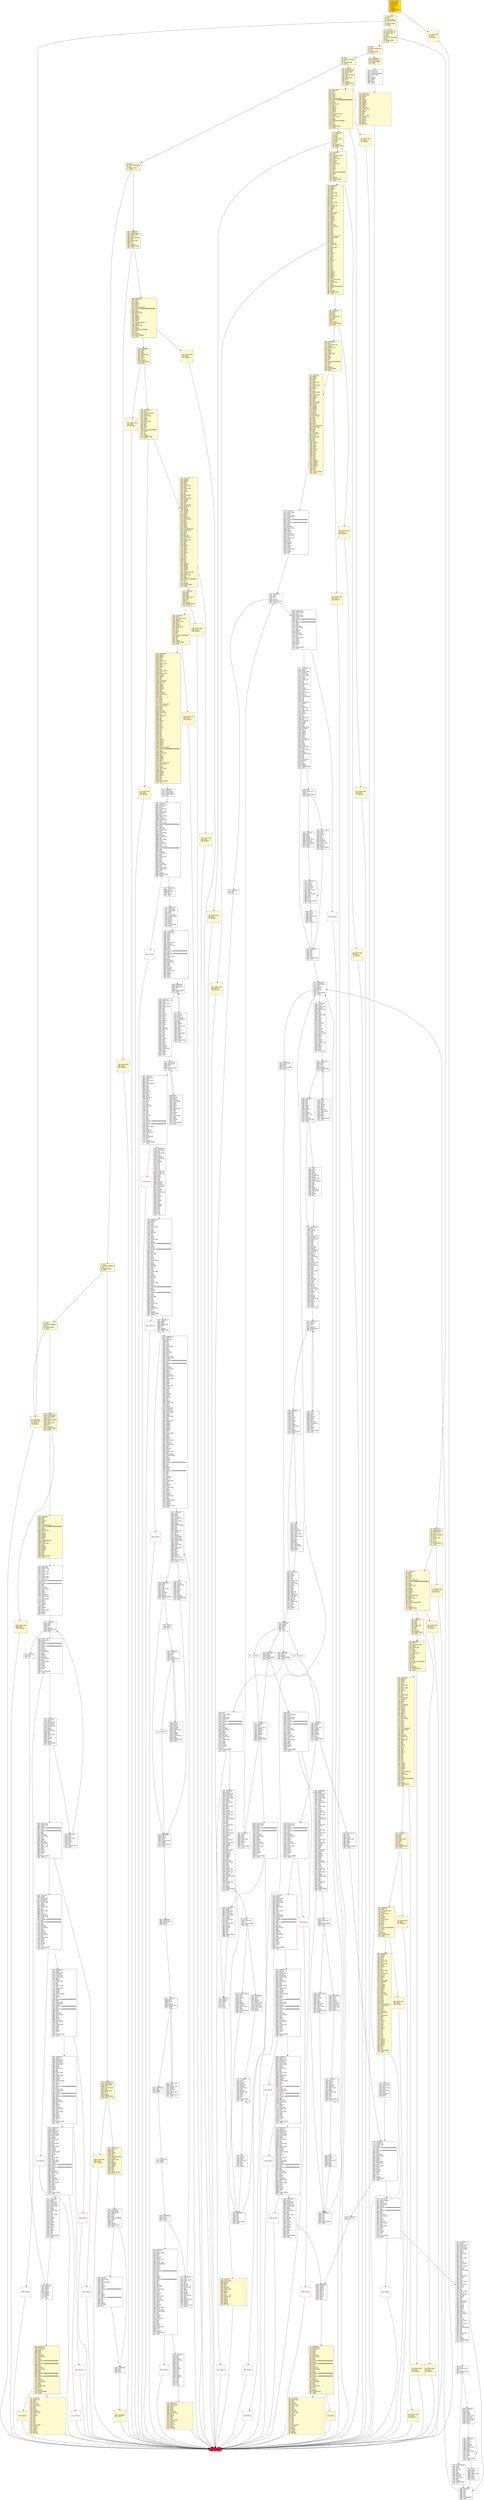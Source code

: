 digraph G {
bgcolor=transparent rankdir=UD;
node [shape=box style=filled color=black fillcolor=white fontname=arial fontcolor=black];
2449 [label="2449: JUMPDEST\l2450: SWAP1\l2451: PUSH1 0x00\l2453: MSTORE\l2454: PUSH1 0x20\l2456: PUSH1 0x00\l2458: SHA3\l2459: SWAP1\l2460: PUSH1 0x07\l2462: MUL\l2463: ADD\l2464: PUSH1 0x00\l2466: ADD\l2467: SLOAD\l2468: PUSH1 0x01\l2470: PUSH1 0x00\l2472: DUP13\l2473: PUSH20 0xffffffffffffffffffffffffffffffffffffffff\l2494: AND\l2495: PUSH20 0xffffffffffffffffffffffffffffffffffffffff\l2516: AND\l2517: DUP2\l2518: MSTORE\l2519: PUSH1 0x20\l2521: ADD\l2522: SWAP1\l2523: DUP2\l2524: MSTORE\l2525: PUSH1 0x20\l2527: ADD\l2528: PUSH1 0x00\l2530: SHA3\l2531: DUP4\l2532: DUP2\l2533: SLOAD\l2534: DUP2\l2535: LT\l2536: PUSH2 0x09ed\l2539: JUMPI\l" ];
1725 [label="1725: INVALID\l" fillcolor=lemonchiffon shape=Msquare color=crimson ];
1460 [label="1460: JUMPDEST\l1461: PUSH1 0x40\l1463: MLOAD\l1464: DUP1\l1465: DUP3\l1466: DUP2\l1467: MSTORE\l1468: PUSH1 0x20\l1470: ADD\l1471: SWAP2\l1472: POP\l1473: POP\l1474: PUSH1 0x40\l1476: MLOAD\l1477: DUP1\l1478: SWAP2\l1479: SUB\l1480: SWAP1\l1481: RETURN\l" fillcolor=lemonchiffon shape=Msquare color=crimson ];
939 [label="939: PUSH1 0x00\l941: DUP1\l942: REVERT\l" fillcolor=lemonchiffon shape=Msquare color=crimson ];
943 [label="943: JUMPDEST\l944: SWAP2\l945: SWAP1\l946: DUP1\l947: DUP1\l948: PUSH1 0x1f\l950: ADD\l951: PUSH1 0x20\l953: DUP1\l954: SWAP2\l955: DIV\l956: MUL\l957: PUSH1 0x20\l959: ADD\l960: PUSH1 0x40\l962: MLOAD\l963: SWAP1\l964: DUP2\l965: ADD\l966: PUSH1 0x40\l968: MSTORE\l969: DUP1\l970: SWAP4\l971: SWAP3\l972: SWAP2\l973: SWAP1\l974: DUP2\l975: DUP2\l976: MSTORE\l977: PUSH1 0x20\l979: ADD\l980: DUP4\l981: DUP4\l982: DUP1\l983: DUP3\l984: DUP5\l985: CALLDATACOPY\l986: PUSH1 0x00\l988: DUP2\l989: DUP5\l990: ADD\l991: MSTORE\l992: PUSH1 0x1f\l994: NOT\l995: PUSH1 0x1f\l997: DUP3\l998: ADD\l999: AND\l1000: SWAP1\l1001: POP\l1002: DUP1\l1003: DUP4\l1004: ADD\l1005: SWAP3\l1006: POP\l1007: POP\l1008: POP\l1009: POP\l1010: POP\l1011: POP\l1012: POP\l1013: SWAP2\l1014: SWAP3\l1015: SWAP2\l1016: SWAP3\l1017: SWAP1\l1018: POP\l1019: POP\l1020: POP\l1021: PUSH2 0x0b9b\l1024: JUMP\l" fillcolor=lemonchiffon ];
5573 [label="5573: DUP1\l5574: MLOAD\l5575: DUP3\l5576: MSTORE\l5577: PUSH1 0x20\l5579: DUP3\l5580: ADD\l5581: SWAP2\l5582: POP\l5583: PUSH1 0x20\l5585: DUP2\l5586: ADD\l5587: SWAP1\l5588: POP\l5589: PUSH1 0x20\l5591: DUP4\l5592: SUB\l5593: SWAP3\l5594: POP\l5595: PUSH2 0x15bc\l5598: JUMP\l" ];
6033 [label="6033: SWAP2\l6034: DUP3\l6035: ADD\l" ];
2080 [label="2080: DUP3\l2081: SWAP1\l2082: SUB\l2083: PUSH1 0x1f\l2085: AND\l2086: DUP3\l2087: ADD\l2088: SWAP2\l" ];
2306 [label="2306: JUMPDEST\l2307: DUP3\l2308: ADD\l2309: SWAP2\l2310: SWAP1\l2311: PUSH1 0x00\l2313: MSTORE\l2314: PUSH1 0x20\l2316: PUSH1 0x00\l2318: SHA3\l2319: SWAP1\l" ];
2060 [label="2060: JUMPDEST\l2061: DUP2\l2062: SLOAD\l2063: DUP2\l2064: MSTORE\l2065: SWAP1\l2066: PUSH1 0x01\l2068: ADD\l2069: SWAP1\l2070: PUSH1 0x20\l2072: ADD\l2073: DUP1\l2074: DUP4\l2075: GT\l2076: PUSH2 0x080c\l2079: JUMPI\l" ];
1047 [label="1047: JUMPDEST\l1048: PUSH2 0x05b4\l1051: PUSH1 0x04\l1053: DUP1\l1054: CALLDATASIZE\l1055: SUB\l1056: PUSH1 0xa0\l1058: DUP2\l1059: LT\l1060: ISZERO\l1061: PUSH2 0x042d\l1064: JUMPI\l" fillcolor=lemonchiffon ];
1281 [label="1281: JUMPDEST\l1282: DUP3\l1283: ADD\l1284: DUP4\l1285: PUSH1 0x20\l1287: DUP3\l1288: ADD\l1289: GT\l1290: ISZERO\l1291: PUSH2 0x0513\l1294: JUMPI\l" fillcolor=lemonchiffon ];
385 [label="385: PUSH1 0x00\l387: DUP1\l388: REVERT\l" fillcolor=lemonchiffon shape=Msquare color=crimson ];
5148 [label="5148: JUMPDEST\l5149: DUP1\l5150: DUP1\l5151: PUSH1 0x01\l5153: ADD\l5154: SWAP2\l5155: POP\l5156: POP\l5157: PUSH2 0x1187\l5160: JUMP\l" ];
679 [label="679: JUMPDEST\l680: DUP2\l681: ADD\l682: SWAP1\l683: DUP1\l684: DUP1\l685: CALLDATALOAD\l686: PUSH20 0xffffffffffffffffffffffffffffffffffffffff\l707: AND\l708: SWAP1\l709: PUSH1 0x20\l711: ADD\l712: SWAP1\l713: SWAP3\l714: SWAP2\l715: SWAP1\l716: DUP1\l717: CALLDATALOAD\l718: SWAP1\l719: PUSH1 0x20\l721: ADD\l722: SWAP1\l723: PUSH5 0x0100000000\l729: DUP2\l730: GT\l731: ISZERO\l732: PUSH2 0x02e4\l735: JUMPI\l" fillcolor=lemonchiffon ];
5422 [label="5422: DUP1\l5423: DUP3\l5424: SUB\l5425: DUP1\l5426: MLOAD\l5427: PUSH1 0x01\l5429: DUP4\l5430: PUSH1 0x20\l5432: SUB\l5433: PUSH2 0x0100\l5436: EXP\l5437: SUB\l5438: NOT\l5439: AND\l5440: DUP2\l5441: MSTORE\l5442: PUSH1 0x20\l5444: ADD\l5445: SWAP2\l5446: POP\l" ];
1924 [label="1924: JUMPDEST\l1925: SWAP1\l1926: PUSH1 0x00\l1928: MSTORE\l1929: PUSH1 0x20\l1931: PUSH1 0x00\l1933: SHA3\l1934: SWAP1\l1935: PUSH1 0x07\l1937: MUL\l1938: ADD\l1939: PUSH1 0x02\l1941: ADD\l1942: DUP1\l1943: SLOAD\l1944: PUSH1 0x01\l1946: DUP2\l1947: PUSH1 0x01\l1949: AND\l1950: ISZERO\l1951: PUSH2 0x0100\l1954: MUL\l1955: SUB\l1956: AND\l1957: PUSH1 0x02\l1959: SWAP1\l1960: DIV\l1961: DUP1\l1962: PUSH1 0x1f\l1964: ADD\l1965: PUSH1 0x20\l1967: DUP1\l1968: SWAP2\l1969: DIV\l1970: MUL\l1971: PUSH1 0x20\l1973: ADD\l1974: PUSH1 0x40\l1976: MLOAD\l1977: SWAP1\l1978: DUP2\l1979: ADD\l1980: PUSH1 0x40\l1982: MSTORE\l1983: DUP1\l1984: SWAP3\l1985: SWAP2\l1986: SWAP1\l1987: DUP2\l1988: DUP2\l1989: MSTORE\l1990: PUSH1 0x20\l1992: ADD\l1993: DUP3\l1994: DUP1\l1995: SLOAD\l1996: PUSH1 0x01\l1998: DUP2\l1999: PUSH1 0x01\l2001: AND\l2002: ISZERO\l2003: PUSH2 0x0100\l2006: MUL\l2007: SUB\l2008: AND\l2009: PUSH1 0x02\l2011: SWAP1\l2012: DIV\l2013: DUP1\l2014: ISZERO\l2015: PUSH2 0x0829\l2018: JUMPI\l" ];
905 [label="905: PUSH1 0x00\l907: DUP1\l908: REVERT\l" fillcolor=lemonchiffon shape=Msquare color=crimson ];
4759 [label="4759: INVALID\l" shape=Msquare color=crimson ];
2349 [label="2349: JUMPDEST\l2350: POP\l2351: POP\l2352: POP\l2353: POP\l2354: POP\l2355: PUSH2 0x1436\l2358: JUMP\l" ];
5778 [label="5778: INVALID\l" shape=Msquare color=crimson ];
5307 [label="5307: JUMPDEST\l5308: POP\l5309: SWAP3\l5310: POP\l5311: POP\l5312: POP\l5313: PUSH1 0x40\l5315: MLOAD\l5316: PUSH1 0x20\l5318: DUP2\l5319: DUP4\l5320: SUB\l5321: SUB\l5322: DUP2\l5323: MSTORE\l5324: SWAP1\l5325: PUSH1 0x40\l5327: MSTORE\l5328: DUP1\l5329: MLOAD\l5330: SWAP1\l5331: PUSH1 0x20\l5333: ADD\l5334: SHA3\l5335: DUP4\l5336: PUSH1 0x40\l5338: MLOAD\l5339: PUSH1 0x20\l5341: ADD\l5342: DUP1\l5343: DUP1\l5344: PUSH1 0x20\l5346: ADD\l5347: DUP3\l5348: DUP2\l5349: SUB\l5350: DUP3\l5351: MSTORE\l5352: DUP4\l5353: DUP2\l5354: DUP2\l5355: MLOAD\l5356: DUP2\l5357: MSTORE\l5358: PUSH1 0x20\l5360: ADD\l5361: SWAP2\l5362: POP\l5363: DUP1\l5364: MLOAD\l5365: SWAP1\l5366: PUSH1 0x20\l5368: ADD\l5369: SWAP1\l5370: DUP1\l5371: DUP4\l5372: DUP4\l5373: PUSH1 0x00\l" ];
43 [label="43: DUP1\l44: PUSH4 0x56e2ca30\l49: EQ\l50: PUSH2 0x026f\l53: JUMPI\l" fillcolor=lemonchiffon ];
2183 [label="2183: INVALID\l" shape=Msquare color=crimson ];
4668 [label="4668: JUMPDEST\l4669: SWAP1\l4670: PUSH1 0x00\l4672: MSTORE\l4673: PUSH1 0x20\l4675: PUSH1 0x00\l4677: SHA3\l4678: SWAP1\l4679: PUSH1 0x07\l4681: MUL\l4682: ADD\l4683: PUSH1 0x00\l4685: ADD\l4686: SLOAD\l4687: PUSH1 0x01\l4689: PUSH1 0x00\l4691: DUP12\l4692: PUSH20 0xffffffffffffffffffffffffffffffffffffffff\l4713: AND\l4714: PUSH20 0xffffffffffffffffffffffffffffffffffffffff\l4735: AND\l4736: DUP2\l4737: MSTORE\l4738: PUSH1 0x20\l4740: ADD\l4741: SWAP1\l4742: DUP2\l4743: MSTORE\l4744: PUSH1 0x20\l4746: ADD\l4747: PUSH1 0x00\l4749: SHA3\l4750: DUP3\l4751: DUP2\l4752: SLOAD\l4753: DUP2\l4754: LT\l4755: PUSH2 0x1298\l4758: JUMPI\l" ];
758 [label="758: JUMPDEST\l759: DUP1\l760: CALLDATALOAD\l761: SWAP1\l762: PUSH1 0x20\l764: ADD\l765: SWAP2\l766: DUP5\l767: PUSH1 0x01\l769: DUP4\l770: MUL\l771: DUP5\l772: ADD\l773: GT\l774: PUSH5 0x0100000000\l780: DUP4\l781: GT\l782: OR\l783: ISZERO\l784: PUSH2 0x0318\l787: JUMPI\l" fillcolor=lemonchiffon ];
2789 [label="2789: JUMPDEST\l2790: SWAP1\l2791: PUSH1 0x00\l2793: MSTORE\l2794: PUSH1 0x20\l2796: PUSH1 0x00\l2798: SHA3\l2799: SWAP1\l2800: PUSH1 0x07\l2802: MUL\l2803: ADD\l2804: PUSH1 0x06\l2806: ADD\l2807: PUSH1 0x00\l2809: SWAP1\l2810: SLOAD\l2811: SWAP1\l2812: PUSH2 0x0100\l2815: EXP\l2816: SWAP1\l2817: DIV\l2818: PUSH1 0xff\l2820: AND\l2821: PUSH1 0x01\l2823: PUSH1 0x00\l2825: DUP16\l2826: PUSH20 0xffffffffffffffffffffffffffffffffffffffff\l2847: AND\l2848: PUSH20 0xffffffffffffffffffffffffffffffffffffffff\l2869: AND\l2870: DUP2\l2871: MSTORE\l2872: PUSH1 0x20\l2874: ADD\l2875: SWAP1\l2876: DUP2\l2877: MSTORE\l2878: PUSH1 0x20\l2880: ADD\l2881: PUSH1 0x00\l2883: SHA3\l2884: DUP7\l2885: DUP2\l2886: SLOAD\l2887: DUP2\l2888: LT\l2889: PUSH2 0x0b4e\l2892: JUMPI\l" ];
6036 [label="6036: JUMPDEST\l6037: DUP3\l6038: DUP2\l6039: GT\l6040: ISZERO\l6041: PUSH2 0x17af\l6044: JUMPI\l" ];
2287 [label="2287: PUSH2 0x0100\l2290: DUP1\l2291: DUP4\l2292: SLOAD\l2293: DIV\l2294: MUL\l2295: DUP4\l2296: MSTORE\l2297: SWAP2\l2298: PUSH1 0x20\l2300: ADD\l2301: SWAP2\l2302: PUSH2 0x092d\l2305: JUMP\l" ];
2106 [label="2106: POP\l2107: PUSH2 0x0937\l2110: DUP9\l2111: PUSH1 0x01\l2113: PUSH1 0x00\l2115: DUP14\l2116: PUSH20 0xffffffffffffffffffffffffffffffffffffffff\l2137: AND\l2138: PUSH20 0xffffffffffffffffffffffffffffffffffffffff\l2159: AND\l2160: DUP2\l2161: MSTORE\l2162: PUSH1 0x20\l2164: ADD\l2165: SWAP1\l2166: DUP2\l2167: MSTORE\l2168: PUSH1 0x20\l2170: ADD\l2171: PUSH1 0x00\l2173: SHA3\l2174: DUP5\l2175: DUP2\l2176: SLOAD\l2177: DUP2\l2178: LT\l2179: PUSH2 0x0888\l2182: JUMPI\l" ];
6087 [label="6087: JUMPDEST\l6088: DUP1\l6089: DUP3\l6090: GT\l6091: ISZERO\l6092: PUSH2 0x17df\l6095: JUMPI\l" ];
3312 [label="3312: JUMPDEST\l3313: DUP1\l3314: ISZERO\l3315: PUSH2 0x0df5\l3318: JUMPI\l" ];
4293 [label="4293: JUMPDEST\l4294: MUL\l4295: OR\l4296: SWAP1\l4297: SSTORE\l4298: POP\l4299: POP\l4300: POP\l4301: POP\l4302: DUP1\l4303: SWAP4\l4304: POP\l4305: POP\l4306: POP\l4307: POP\l4308: SWAP6\l4309: SWAP5\l4310: POP\l4311: POP\l4312: POP\l4313: POP\l4314: POP\l4315: JUMP\l" ];
2376 [label="2376: PUSH1 0x01\l2378: PUSH1 0x00\l2380: DUP12\l2381: PUSH20 0xffffffffffffffffffffffffffffffffffffffff\l2402: AND\l2403: PUSH20 0xffffffffffffffffffffffffffffffffffffffff\l2424: AND\l2425: DUP2\l2426: MSTORE\l2427: PUSH1 0x20\l2429: ADD\l2430: SWAP1\l2431: DUP2\l2432: MSTORE\l2433: PUSH1 0x20\l2435: ADD\l2436: PUSH1 0x00\l2438: SHA3\l2439: DUP3\l2440: DUP2\l2441: SLOAD\l2442: DUP2\l2443: LT\l2444: PUSH2 0x0991\l2447: JUMPI\l" ];
4595 [label="4595: PUSH1 0x01\l4597: PUSH1 0x00\l4599: DUP11\l4600: PUSH20 0xffffffffffffffffffffffffffffffffffffffff\l4621: AND\l4622: PUSH20 0xffffffffffffffffffffffffffffffffffffffff\l4643: AND\l4644: DUP2\l4645: MSTORE\l4646: PUSH1 0x20\l4648: ADD\l4649: SWAP1\l4650: DUP2\l4651: MSTORE\l4652: PUSH1 0x20\l4654: ADD\l4655: PUSH1 0x00\l4657: SHA3\l4658: DUP2\l4659: DUP2\l4660: SLOAD\l4661: DUP2\l4662: LT\l4663: PUSH2 0x123c\l4666: JUMPI\l" ];
5375 [label="5375: JUMPDEST\l5376: DUP4\l5377: DUP2\l5378: LT\l5379: ISZERO\l5380: PUSH2 0x151a\l5383: JUMPI\l" ];
6115 [label="6115: JUMPDEST\l6116: SWAP1\l6117: JUMP\l" ];
4316 [label="4316: JUMPDEST\l4317: PUSH1 0x00\l4319: TIMESTAMP\l4320: SWAP1\l4321: POP\l4322: DUP1\l4323: PUSH3 0x069780\l4327: DUP4\l4328: ADD\l4329: EQ\l4330: ISZERO\l4331: PUSH2 0x112f\l4334: JUMPI\l" ];
1130 [label="1130: JUMPDEST\l1131: DUP3\l1132: ADD\l1133: DUP4\l1134: PUSH1 0x20\l1136: DUP3\l1137: ADD\l1138: GT\l1139: ISZERO\l1140: PUSH2 0x047c\l1143: JUMPI\l" fillcolor=lemonchiffon ];
2788 [label="2788: INVALID\l" shape=Msquare color=crimson ];
657 [label="657: JUMPDEST\l658: PUSH2 0x0401\l661: PUSH1 0x04\l663: DUP1\l664: CALLDATASIZE\l665: SUB\l666: PUSH1 0x60\l668: DUP2\l669: LT\l670: ISZERO\l671: PUSH2 0x02a7\l674: JUMPI\l" fillcolor=lemonchiffon ];
4335 [label="4335: CALLER\l4336: PUSH1 0x00\l4338: DUP1\l4339: PUSH2 0x0100\l4342: EXP\l4343: DUP2\l4344: SLOAD\l4345: DUP2\l4346: PUSH20 0xffffffffffffffffffffffffffffffffffffffff\l4367: MUL\l4368: NOT\l4369: AND\l4370: SWAP1\l4371: DUP4\l4372: PUSH20 0xffffffffffffffffffffffffffffffffffffffff\l4393: AND\l4394: MUL\l4395: OR\l4396: SWAP1\l4397: SSTORE\l4398: POP\l" ];
1526 [label="1526: JUMPDEST\l1527: STOP\l" fillcolor=lemonchiffon shape=Msquare color=crimson ];
5262 [label="5262: JUMPDEST\l5263: POP\l5264: POP\l5265: POP\l5266: POP\l5267: SWAP1\l5268: POP\l5269: SWAP1\l5270: DUP2\l5271: ADD\l5272: SWAP1\l5273: PUSH1 0x1f\l5275: AND\l5276: DUP1\l5277: ISZERO\l5278: PUSH2 0x14bb\l5281: JUMPI\l" ];
98 [label="98: JUMPDEST\l99: PUSH1 0x00\l101: DUP1\l102: REVERT\l" fillcolor=lemonchiffon shape=Msquare color=crimson ];
4760 [label="4760: JUMPDEST\l4761: SWAP1\l4762: PUSH1 0x00\l4764: MSTORE\l4765: PUSH1 0x20\l4767: PUSH1 0x00\l4769: SHA3\l4770: SWAP1\l4771: PUSH1 0x07\l4773: MUL\l4774: ADD\l4775: PUSH1 0x01\l4777: ADD\l4778: PUSH1 0x00\l4780: SWAP1\l4781: SLOAD\l4782: SWAP1\l4783: PUSH2 0x0100\l4786: EXP\l4787: SWAP1\l4788: DIV\l4789: PUSH20 0xffffffffffffffffffffffffffffffffffffffff\l4810: AND\l4811: PUSH1 0x01\l4813: PUSH1 0x00\l4815: DUP13\l4816: PUSH20 0xffffffffffffffffffffffffffffffffffffffff\l4837: AND\l4838: PUSH20 0xffffffffffffffffffffffffffffffffffffffff\l4859: AND\l4860: DUP2\l4861: MSTORE\l4862: PUSH1 0x20\l4864: ADD\l4865: SWAP1\l4866: DUP2\l4867: MSTORE\l4868: PUSH1 0x20\l4870: ADD\l4871: PUSH1 0x00\l4873: SHA3\l4874: DUP4\l4875: DUP2\l4876: SLOAD\l4877: DUP2\l4878: LT\l4879: PUSH2 0x1314\l4882: JUMPI\l" ];
3724 [label="3724: JUMPDEST\l3725: PUSH1 0x00\l3727: TIMESTAMP\l3728: SWAP1\l3729: POP\l3730: PUSH1 0x00\l3732: PUSH2 0x0ea0\l3735: DUP10\l3736: DUP10\l3737: DUP10\l3738: DUP10\l3739: DUP10\l3740: PUSH2 0x156c\l3743: JUMP\l" ];
26 [label="26: PUSH1 0x00\l28: CALLDATALOAD\l29: PUSH1 0xe0\l31: SHR\l32: DUP1\l33: PUSH4 0x327b5e98\l38: EQ\l39: PUSH2 0x0067\l42: JUMPI\l" fillcolor=lemonchiffon ];
4292 [label="4292: INVALID\l" shape=Msquare color=crimson ];
1500 [label="1500: PUSH1 0x00\l1502: DUP1\l1503: REVERT\l" fillcolor=lemonchiffon shape=Msquare color=crimson ];
4667 [label="4667: INVALID\l" shape=Msquare color=crimson ];
1329 [label="1329: PUSH1 0x00\l1331: DUP1\l1332: REVERT\l" fillcolor=lemonchiffon shape=Msquare color=crimson ];
2894 [label="2894: JUMPDEST\l2895: SWAP1\l2896: PUSH1 0x00\l2898: MSTORE\l2899: PUSH1 0x20\l2901: PUSH1 0x00\l2903: SHA3\l2904: SWAP1\l2905: PUSH1 0x07\l2907: MUL\l2908: ADD\l2909: PUSH1 0x05\l2911: ADD\l2912: SLOAD\l2913: SWAP7\l2914: POP\l2915: SWAP7\l2916: POP\l2917: SWAP7\l2918: POP\l2919: SWAP7\l2920: POP\l2921: SWAP7\l2922: POP\l2923: POP\l2924: POP\l2925: PUSH2 0x0b81\l2928: JUMP\l" ];
3589 [label="3589: PUSH1 0x01\l3591: PUSH1 0x00\l3593: DUP9\l3594: PUSH20 0xffffffffffffffffffffffffffffffffffffffff\l3615: AND\l3616: PUSH20 0xffffffffffffffffffffffffffffffffffffffff\l3637: AND\l3638: DUP2\l3639: MSTORE\l3640: PUSH1 0x20\l3642: ADD\l3643: SWAP1\l3644: DUP2\l3645: MSTORE\l3646: PUSH1 0x20\l3648: ADD\l3649: PUSH1 0x00\l3651: SHA3\l3652: DUP3\l3653: DUP2\l3654: SLOAD\l3655: DUP2\l3656: LT\l3657: PUSH2 0x0e4e\l3660: JUMPI\l" ];
5174 [label="5174: JUMPDEST\l5175: PUSH1 0x00\l5177: DUP2\l5178: MLOAD\l5179: DUP4\l5180: MLOAD\l5181: EQ\l5182: PUSH2 0x144a\l5185: JUMPI\l" ];
2929 [label="2929: JUMPDEST\l2930: POP\l2931: DUP1\l2932: DUP1\l2933: PUSH1 0x01\l2935: ADD\l2936: SWAP2\l2937: POP\l2938: POP\l2939: PUSH2 0x06ea\l2942: JUMP\l" ];
5654 [label="5654: DUP1\l5655: MLOAD\l5656: DUP3\l5657: MSTORE\l5658: PUSH1 0x20\l5660: DUP3\l5661: ADD\l5662: SWAP2\l5663: POP\l5664: PUSH1 0x20\l5666: DUP2\l5667: ADD\l5668: SWAP1\l5669: POP\l5670: PUSH1 0x20\l5672: DUP4\l5673: SUB\l5674: SWAP3\l5675: POP\l5676: PUSH2 0x160d\l5679: JUMP\l" ];
3519 [label="3519: JUMPDEST\l3520: DUP3\l3521: ADD\l3522: SWAP2\l3523: SWAP1\l3524: PUSH1 0x00\l3526: MSTORE\l3527: PUSH1 0x20\l3529: PUSH1 0x00\l3531: SHA3\l3532: SWAP1\l" ];
1845 [label="1845: PUSH1 0x00\l1847: PUSH2 0x0833\l1850: DUP10\l1851: PUSH1 0x01\l1853: PUSH1 0x00\l1855: DUP14\l1856: PUSH20 0xffffffffffffffffffffffffffffffffffffffff\l1877: AND\l1878: PUSH20 0xffffffffffffffffffffffffffffffffffffffff\l1899: AND\l1900: DUP2\l1901: MSTORE\l1902: PUSH1 0x20\l1904: ADD\l1905: SWAP1\l1906: DUP2\l1907: MSTORE\l1908: PUSH1 0x20\l1910: ADD\l1911: PUSH1 0x00\l1913: SHA3\l1914: DUP5\l1915: DUP2\l1916: SLOAD\l1917: DUP2\l1918: LT\l1919: PUSH2 0x0784\l1922: JUMPI\l" ];
1295 [label="1295: PUSH1 0x00\l1297: DUP1\l1298: REVERT\l" fillcolor=lemonchiffon shape=Msquare color=crimson ];
3744 [label="3744: JUMPDEST\l3745: SWAP1\l3746: POP\l3747: DUP2\l3748: DUP4\l3749: PUSH1 0x00\l3751: ADD\l3752: DUP2\l3753: DUP2\l3754: MSTORE\l3755: POP\l3756: POP\l3757: DUP9\l3758: DUP4\l3759: PUSH1 0x20\l3761: ADD\l3762: SWAP1\l3763: PUSH20 0xffffffffffffffffffffffffffffffffffffffff\l3784: AND\l3785: SWAP1\l3786: DUP2\l3787: PUSH20 0xffffffffffffffffffffffffffffffffffffffff\l3808: AND\l3809: DUP2\l3810: MSTORE\l3811: POP\l3812: POP\l3813: DUP8\l3814: DUP4\l3815: PUSH1 0x40\l3817: ADD\l3818: DUP2\l3819: SWAP1\l3820: MSTORE\l3821: POP\l3822: DUP7\l3823: DUP4\l3824: PUSH1 0x60\l3826: ADD\l3827: DUP2\l3828: SWAP1\l3829: MSTORE\l3830: POP\l3831: DUP6\l3832: DUP4\l3833: PUSH1 0x80\l3835: ADD\l3836: SWAP1\l3837: PUSH20 0xffffffffffffffffffffffffffffffffffffffff\l3858: AND\l3859: SWAP1\l3860: DUP2\l3861: PUSH20 0xffffffffffffffffffffffffffffffffffffffff\l3882: AND\l3883: DUP2\l3884: MSTORE\l3885: POP\l3886: POP\l3887: DUP5\l3888: DUP4\l3889: PUSH1 0xc0\l3891: ADD\l3892: SWAP1\l3893: PUSH1 0x02\l3895: DUP2\l3896: GT\l3897: ISZERO\l3898: PUSH2 0x0f3f\l3901: JUMPI\l" ];
788 [label="788: PUSH1 0x00\l790: DUP1\l791: REVERT\l" fillcolor=lemonchiffon shape=Msquare color=crimson ];
6096 [label="6096: PUSH1 0x00\l6098: DUP2\l6099: PUSH1 0x00\l6101: SWAP1\l6102: SSTORE\l6103: POP\l6104: PUSH1 0x01\l6106: ADD\l6107: PUSH2 0x17c7\l6110: JUMP\l" ];
1504 [label="1504: JUMPDEST\l1505: DUP2\l1506: ADD\l1507: SWAP1\l1508: DUP1\l1509: DUP1\l1510: CALLDATALOAD\l1511: SWAP1\l1512: PUSH1 0x20\l1514: ADD\l1515: SWAP1\l1516: SWAP3\l1517: SWAP2\l1518: SWAP1\l1519: POP\l1520: POP\l1521: POP\l1522: PUSH2 0x10dc\l1525: JUMP\l" fillcolor=lemonchiffon ];
3058 [label="3058: PUSH1 0x00\l3060: PUSH2 0x0cf0\l3063: DUP7\l3064: PUSH1 0x01\l3066: PUSH1 0x00\l3068: DUP11\l3069: PUSH20 0xffffffffffffffffffffffffffffffffffffffff\l3090: AND\l3091: PUSH20 0xffffffffffffffffffffffffffffffffffffffff\l3112: AND\l3113: DUP2\l3114: MSTORE\l3115: PUSH1 0x20\l3117: ADD\l3118: SWAP1\l3119: DUP2\l3120: MSTORE\l3121: PUSH1 0x20\l3123: ADD\l3124: PUSH1 0x00\l3126: SHA3\l3127: DUP5\l3128: DUP2\l3129: SLOAD\l3130: DUP2\l3131: LT\l3132: PUSH2 0x0c41\l3135: JUMPI\l" ];
2184 [label="2184: JUMPDEST\l2185: SWAP1\l2186: PUSH1 0x00\l2188: MSTORE\l2189: PUSH1 0x20\l2191: PUSH1 0x00\l2193: SHA3\l2194: SWAP1\l2195: PUSH1 0x07\l2197: MUL\l2198: ADD\l2199: PUSH1 0x03\l2201: ADD\l2202: DUP1\l2203: SLOAD\l2204: PUSH1 0x01\l2206: DUP2\l2207: PUSH1 0x01\l2209: AND\l2210: ISZERO\l2211: PUSH2 0x0100\l2214: MUL\l2215: SUB\l2216: AND\l2217: PUSH1 0x02\l2219: SWAP1\l2220: DIV\l2221: DUP1\l2222: PUSH1 0x1f\l2224: ADD\l2225: PUSH1 0x20\l2227: DUP1\l2228: SWAP2\l2229: DIV\l2230: MUL\l2231: PUSH1 0x20\l2233: ADD\l2234: PUSH1 0x40\l2236: MLOAD\l2237: SWAP1\l2238: DUP2\l2239: ADD\l2240: PUSH1 0x40\l2242: MSTORE\l2243: DUP1\l2244: SWAP3\l2245: SWAP2\l2246: SWAP1\l2247: DUP2\l2248: DUP2\l2249: MSTORE\l2250: PUSH1 0x20\l2252: ADD\l2253: DUP3\l2254: DUP1\l2255: SLOAD\l2256: PUSH1 0x01\l2258: DUP2\l2259: PUSH1 0x01\l2261: AND\l2262: ISZERO\l2263: PUSH2 0x0100\l2266: MUL\l2267: SUB\l2268: AND\l2269: PUSH1 0x02\l2271: SWAP1\l2272: DIV\l2273: DUP1\l2274: ISZERO\l2275: PUSH2 0x092d\l2278: JUMPI\l" ];
54 [label="54: DUP1\l55: PUSH4 0x7974bc5c\l60: EQ\l61: PUSH2 0x0291\l64: JUMPI\l" fillcolor=lemonchiffon ];
2665 [label="2665: JUMPDEST\l2666: SWAP1\l2667: PUSH1 0x00\l2669: MSTORE\l2670: PUSH1 0x20\l2672: PUSH1 0x00\l2674: SHA3\l2675: SWAP1\l2676: PUSH1 0x07\l2678: MUL\l2679: ADD\l2680: PUSH1 0x04\l2682: ADD\l2683: PUSH1 0x00\l2685: SWAP1\l2686: SLOAD\l2687: SWAP1\l2688: PUSH2 0x0100\l2691: EXP\l2692: SWAP1\l2693: DIV\l2694: PUSH20 0xffffffffffffffffffffffffffffffffffffffff\l2715: AND\l2716: PUSH1 0x01\l2718: PUSH1 0x00\l2720: DUP15\l2721: PUSH20 0xffffffffffffffffffffffffffffffffffffffff\l2742: AND\l2743: PUSH20 0xffffffffffffffffffffffffffffffffffffffff\l2764: AND\l2765: DUP2\l2766: MSTORE\l2767: PUSH1 0x20\l2769: ADD\l2770: SWAP1\l2771: DUP2\l2772: MSTORE\l2773: PUSH1 0x20\l2775: ADD\l2776: PUSH1 0x00\l2778: SHA3\l2779: DUP6\l2780: DUP2\l2781: SLOAD\l2782: DUP2\l2783: LT\l2784: PUSH2 0x0ae5\l2787: JUMPI\l" ];
6002 [label="6002: DUP1\l6003: MLOAD\l6004: PUSH1 0xff\l6006: NOT\l6007: AND\l6008: DUP4\l6009: DUP1\l6010: ADD\l6011: OR\l6012: DUP6\l6013: SSTORE\l6014: PUSH2 0x17b0\l6017: JUMP\l" ];
238 [label="238: JUMPDEST\l239: SWAP2\l240: SWAP1\l241: DUP1\l242: DUP1\l243: PUSH1 0x1f\l245: ADD\l246: PUSH1 0x20\l248: DUP1\l249: SWAP2\l250: DIV\l251: MUL\l252: PUSH1 0x20\l254: ADD\l255: PUSH1 0x40\l257: MLOAD\l258: SWAP1\l259: DUP2\l260: ADD\l261: PUSH1 0x40\l263: MSTORE\l264: DUP1\l265: SWAP4\l266: SWAP3\l267: SWAP2\l268: SWAP1\l269: DUP2\l270: DUP2\l271: MSTORE\l272: PUSH1 0x20\l274: ADD\l275: DUP4\l276: DUP4\l277: DUP1\l278: DUP3\l279: DUP5\l280: CALLDATACOPY\l281: PUSH1 0x00\l283: DUP2\l284: DUP5\l285: ADD\l286: MSTORE\l287: PUSH1 0x1f\l289: NOT\l290: PUSH1 0x1f\l292: DUP3\l293: ADD\l294: AND\l295: SWAP1\l296: POP\l297: DUP1\l298: DUP4\l299: ADD\l300: SWAP3\l301: POP\l302: POP\l303: POP\l304: POP\l305: POP\l306: POP\l307: POP\l308: SWAP2\l309: SWAP3\l310: SWAP2\l311: SWAP3\l312: SWAP1\l313: DUP1\l314: CALLDATALOAD\l315: SWAP1\l316: PUSH1 0x20\l318: ADD\l319: SWAP1\l320: PUSH5 0x0100000000\l326: DUP2\l327: GT\l328: ISZERO\l329: PUSH2 0x0151\l332: JUMPI\l" fillcolor=lemonchiffon ];
5186 [label="5186: PUSH1 0x00\l5188: SWAP1\l5189: POP\l5190: PUSH2 0x1566\l5193: JUMP\l" ];
887 [label="887: PUSH1 0x00\l889: DUP1\l890: REVERT\l" fillcolor=lemonchiffon shape=Msquare color=crimson ];
2664 [label="2664: INVALID\l" shape=Msquare color=crimson ];
1482 [label="1482: JUMPDEST\l1483: PUSH2 0x05f6\l1486: PUSH1 0x04\l1488: DUP1\l1489: CALLDATASIZE\l1490: SUB\l1491: PUSH1 0x20\l1493: DUP2\l1494: LT\l1495: ISZERO\l1496: PUSH2 0x05e0\l1499: JUMPI\l" fillcolor=lemonchiffon ];
3240 [label="3240: PUSH2 0x0100\l3243: DUP1\l3244: DUP4\l3245: SLOAD\l3246: DIV\l3247: MUL\l3248: DUP4\l3249: MSTORE\l3250: SWAP2\l3251: PUSH1 0x20\l3253: ADD\l3254: SWAP2\l3255: PUSH2 0x0ce6\l3258: JUMP\l" ];
3500 [label="3500: PUSH2 0x0100\l3503: DUP1\l3504: DUP4\l3505: SLOAD\l3506: DIV\l3507: MUL\l3508: DUP4\l3509: MSTORE\l3510: SWAP2\l3511: PUSH1 0x20\l3513: ADD\l3514: SWAP2\l3515: PUSH2 0x0dea\l3518: JUMP\l" ];
1604 [label="1604: JUMPDEST\l1605: PUSH1 0x40\l1607: MLOAD\l1608: DUP1\l1609: DUP7\l1610: DUP2\l1611: MSTORE\l1612: PUSH1 0x20\l1614: ADD\l1615: DUP6\l1616: PUSH20 0xffffffffffffffffffffffffffffffffffffffff\l1637: AND\l1638: PUSH20 0xffffffffffffffffffffffffffffffffffffffff\l1659: AND\l1660: DUP2\l1661: MSTORE\l1662: PUSH1 0x20\l1664: ADD\l1665: DUP5\l1666: PUSH20 0xffffffffffffffffffffffffffffffffffffffff\l1687: AND\l1688: PUSH20 0xffffffffffffffffffffffffffffffffffffffff\l1709: AND\l1710: DUP2\l1711: MSTORE\l1712: PUSH1 0x20\l1714: ADD\l1715: DUP4\l1716: PUSH1 0x02\l1718: DUP2\l1719: GT\l1720: ISZERO\l1721: PUSH2 0x06be\l1724: JUMPI\l" fillcolor=lemonchiffon ];
1182 [label="1182: JUMPDEST\l1183: SWAP2\l1184: SWAP1\l1185: DUP1\l1186: DUP1\l1187: PUSH1 0x1f\l1189: ADD\l1190: PUSH1 0x20\l1192: DUP1\l1193: SWAP2\l1194: DIV\l1195: MUL\l1196: PUSH1 0x20\l1198: ADD\l1199: PUSH1 0x40\l1201: MLOAD\l1202: SWAP1\l1203: DUP2\l1204: ADD\l1205: PUSH1 0x40\l1207: MSTORE\l1208: DUP1\l1209: SWAP4\l1210: SWAP3\l1211: SWAP2\l1212: SWAP1\l1213: DUP2\l1214: DUP2\l1215: MSTORE\l1216: PUSH1 0x20\l1218: ADD\l1219: DUP4\l1220: DUP4\l1221: DUP1\l1222: DUP3\l1223: DUP5\l1224: CALLDATACOPY\l1225: PUSH1 0x00\l1227: DUP2\l1228: DUP5\l1229: ADD\l1230: MSTORE\l1231: PUSH1 0x1f\l1233: NOT\l1234: PUSH1 0x1f\l1236: DUP3\l1237: ADD\l1238: AND\l1239: SWAP1\l1240: POP\l1241: DUP1\l1242: DUP4\l1243: ADD\l1244: SWAP3\l1245: POP\l1246: POP\l1247: POP\l1248: POP\l1249: POP\l1250: POP\l1251: POP\l1252: SWAP2\l1253: SWAP3\l1254: SWAP2\l1255: SWAP3\l1256: SWAP1\l1257: DUP1\l1258: CALLDATALOAD\l1259: SWAP1\l1260: PUSH1 0x20\l1262: ADD\l1263: SWAP1\l1264: PUSH5 0x0100000000\l1270: DUP2\l1271: GT\l1272: ISZERO\l1273: PUSH2 0x0501\l1276: JUMPI\l" fillcolor=lemonchiffon ];
2046 [label="2046: JUMPDEST\l2047: DUP3\l2048: ADD\l2049: SWAP2\l2050: SWAP1\l2051: PUSH1 0x00\l2053: MSTORE\l2054: PUSH1 0x20\l2056: PUSH1 0x00\l2058: SHA3\l2059: SWAP1\l" ];
3293 [label="3293: DUP3\l3294: SWAP1\l3295: SUB\l3296: PUSH1 0x1f\l3298: AND\l3299: DUP3\l3300: ADD\l3301: SWAP2\l" ];
4569 [label="4569: JUMPDEST\l4570: SWAP1\l4571: PUSH1 0x00\l4573: MSTORE\l4574: PUSH1 0x20\l4576: PUSH1 0x00\l4578: SHA3\l4579: SWAP1\l4580: PUSH1 0x07\l4582: MUL\l4583: ADD\l4584: PUSH1 0x05\l4586: ADD\l4587: SLOAD\l4588: DUP9\l4589: EQ\l4590: ISZERO\l4591: PUSH2 0x141c\l4594: JUMPI\l" ];
333 [label="333: PUSH1 0x00\l335: DUP1\l336: REVERT\l" fillcolor=lemonchiffon shape=Msquare color=crimson ];
3562 [label="3562: JUMPDEST\l3563: POP\l3564: POP\l3565: POP\l3566: POP\l3567: POP\l3568: PUSH2 0x1436\l3571: JUMP\l" ];
5164 [label="5164: JUMPDEST\l5165: SWAP3\l5166: SWAP6\l5167: POP\l5168: SWAP3\l5169: SWAP6\l5170: SWAP1\l5171: SWAP4\l5172: POP\l5173: JUMP\l" ];
592 [label="592: INVALID\l" fillcolor=lemonchiffon shape=Msquare color=crimson ];
5235 [label="5235: JUMPDEST\l5236: DUP4\l5237: DUP2\l5238: LT\l5239: ISZERO\l5240: PUSH2 0x148e\l5243: JUMPI\l" ];
3661 [label="3661: INVALID\l" shape=Msquare color=crimson ];
2279 [label="2279: DUP1\l2280: PUSH1 0x1f\l2282: LT\l2283: PUSH2 0x0902\l2286: JUMPI\l" ];
6081 [label="6081: JUMPDEST\l6082: PUSH2 0x17e3\l6085: SWAP2\l6086: SWAP1\l" ];
5834 [label="5834: JUMPDEST\l5835: PUSH1 0x40\l5837: MLOAD\l5838: DUP1\l5839: PUSH1 0xe0\l5841: ADD\l5842: PUSH1 0x40\l5844: MSTORE\l5845: DUP1\l5846: PUSH1 0x00\l5848: DUP2\l5849: MSTORE\l5850: PUSH1 0x20\l5852: ADD\l5853: PUSH1 0x00\l5855: PUSH20 0xffffffffffffffffffffffffffffffffffffffff\l5876: AND\l5877: DUP2\l5878: MSTORE\l5879: PUSH1 0x20\l5881: ADD\l5882: PUSH1 0x60\l5884: DUP2\l5885: MSTORE\l5886: PUSH1 0x20\l5888: ADD\l5889: PUSH1 0x60\l5891: DUP2\l5892: MSTORE\l5893: PUSH1 0x20\l5895: ADD\l5896: PUSH1 0x00\l5898: PUSH20 0xffffffffffffffffffffffffffffffffffffffff\l5919: AND\l5920: DUP2\l5921: MSTORE\l5922: PUSH1 0x20\l5924: ADD\l5925: PUSH1 0x00\l5927: DUP1\l5928: NOT\l5929: AND\l5930: DUP2\l5931: MSTORE\l5932: PUSH1 0x20\l5934: ADD\l5935: PUSH1 0x00\l5937: PUSH1 0x02\l5939: DUP2\l5940: GT\l5941: ISZERO\l5942: PUSH2 0x173b\l5945: JUMPI\l" ];
3397 [label="3397: JUMPDEST\l3398: SWAP1\l3399: PUSH1 0x00\l3401: MSTORE\l3402: PUSH1 0x20\l3404: PUSH1 0x00\l3406: SHA3\l3407: SWAP1\l3408: PUSH1 0x07\l3410: MUL\l3411: ADD\l3412: PUSH1 0x03\l3414: ADD\l3415: DUP1\l3416: SLOAD\l3417: PUSH1 0x01\l3419: DUP2\l3420: PUSH1 0x01\l3422: AND\l3423: ISZERO\l3424: PUSH2 0x0100\l3427: MUL\l3428: SUB\l3429: AND\l3430: PUSH1 0x02\l3432: SWAP1\l3433: DIV\l3434: DUP1\l3435: PUSH1 0x1f\l3437: ADD\l3438: PUSH1 0x20\l3440: DUP1\l3441: SWAP2\l3442: DIV\l3443: MUL\l3444: PUSH1 0x20\l3446: ADD\l3447: PUSH1 0x40\l3449: MLOAD\l3450: SWAP1\l3451: DUP2\l3452: ADD\l3453: PUSH1 0x40\l3455: MSTORE\l3456: DUP1\l3457: SWAP3\l3458: SWAP2\l3459: SWAP1\l3460: DUP2\l3461: DUP2\l3462: MSTORE\l3463: PUSH1 0x20\l3465: ADD\l3466: DUP3\l3467: DUP1\l3468: SLOAD\l3469: PUSH1 0x01\l3471: DUP2\l3472: PUSH1 0x01\l3474: AND\l3475: ISZERO\l3476: PUSH2 0x0100\l3479: MUL\l3480: SUB\l3481: AND\l3482: PUSH1 0x02\l3484: SWAP1\l3485: DIV\l3486: DUP1\l3487: ISZERO\l3488: PUSH2 0x0dea\l3491: JUMPI\l" ];
351 [label="351: PUSH1 0x00\l353: DUP1\l354: REVERT\l" fillcolor=lemonchiffon shape=Msquare color=crimson ];
3136 [label="3136: INVALID\l" shape=Msquare color=crimson ];
5402 [label="5402: JUMPDEST\l5403: POP\l5404: POP\l5405: POP\l5406: POP\l5407: SWAP1\l5408: POP\l5409: SWAP1\l5410: DUP2\l5411: ADD\l5412: SWAP1\l5413: PUSH1 0x1f\l5415: AND\l5416: DUP1\l5417: ISZERO\l5418: PUSH2 0x1547\l5421: JUMPI\l" ];
675 [label="675: PUSH1 0x00\l677: DUP1\l678: REVERT\l" fillcolor=lemonchiffon shape=Msquare color=crimson ];
5161 [label="5161: JUMPDEST\l5162: POP\l5163: POP\l" ];
389 [label="389: JUMPDEST\l390: SWAP2\l391: SWAP1\l392: DUP1\l393: DUP1\l394: PUSH1 0x1f\l396: ADD\l397: PUSH1 0x20\l399: DUP1\l400: SWAP2\l401: DIV\l402: MUL\l403: PUSH1 0x20\l405: ADD\l406: PUSH1 0x40\l408: MLOAD\l409: SWAP1\l410: DUP2\l411: ADD\l412: PUSH1 0x40\l414: MSTORE\l415: DUP1\l416: SWAP4\l417: SWAP3\l418: SWAP2\l419: SWAP1\l420: DUP2\l421: DUP2\l422: MSTORE\l423: PUSH1 0x20\l425: ADD\l426: DUP4\l427: DUP4\l428: DUP1\l429: DUP3\l430: DUP5\l431: CALLDATACOPY\l432: PUSH1 0x00\l434: DUP2\l435: DUP5\l436: ADD\l437: MSTORE\l438: PUSH1 0x1f\l440: NOT\l441: PUSH1 0x1f\l443: DUP3\l444: ADD\l445: AND\l446: SWAP1\l447: POP\l448: DUP1\l449: DUP4\l450: ADD\l451: SWAP3\l452: POP\l453: POP\l454: POP\l455: POP\l456: POP\l457: POP\l458: POP\l459: SWAP2\l460: SWAP3\l461: SWAP2\l462: SWAP3\l463: SWAP1\l464: POP\l465: POP\l466: POP\l467: PUSH2 0x06dc\l470: JUMP\l" fillcolor=lemonchiffon ];
5947 [label="5947: JUMPDEST\l5948: DUP2\l5949: MSTORE\l5950: POP\l5951: SWAP1\l5952: JUMP\l" ];
6111 [label="6111: JUMPDEST\l6112: POP\l6113: SWAP1\l6114: JUMP\l" ];
4175 [label="4175: JUMPDEST\l4176: POP\l4177: PUSH1 0x80\l4179: DUP3\l4180: ADD\l4181: MLOAD\l4182: DUP2\l4183: PUSH1 0x04\l4185: ADD\l4186: PUSH1 0x00\l4188: PUSH2 0x0100\l4191: EXP\l4192: DUP2\l4193: SLOAD\l4194: DUP2\l4195: PUSH20 0xffffffffffffffffffffffffffffffffffffffff\l4216: MUL\l4217: NOT\l4218: AND\l4219: SWAP1\l4220: DUP4\l4221: PUSH20 0xffffffffffffffffffffffffffffffffffffffff\l4242: AND\l4243: MUL\l4244: OR\l4245: SWAP1\l4246: SSTORE\l4247: POP\l4248: PUSH1 0xa0\l4250: DUP3\l4251: ADD\l4252: MLOAD\l4253: DUP2\l4254: PUSH1 0x05\l4256: ADD\l4257: SSTORE\l4258: PUSH1 0xc0\l4260: DUP3\l4261: ADD\l4262: MLOAD\l4263: DUP2\l4264: PUSH1 0x06\l4266: ADD\l4267: PUSH1 0x00\l4269: PUSH2 0x0100\l4272: EXP\l4273: DUP2\l4274: SLOAD\l4275: DUP2\l4276: PUSH1 0xff\l4278: MUL\l4279: NOT\l4280: AND\l4281: SWAP1\l4282: DUP4\l4283: PUSH1 0x02\l4285: DUP2\l4286: GT\l4287: ISZERO\l4288: PUSH2 0x10c5\l4291: JUMPI\l" ];
125 [label="125: JUMPDEST\l126: DUP2\l127: ADD\l128: SWAP1\l129: DUP1\l130: DUP1\l131: CALLDATALOAD\l132: PUSH20 0xffffffffffffffffffffffffffffffffffffffff\l153: AND\l154: SWAP1\l155: PUSH1 0x20\l157: ADD\l158: SWAP1\l159: SWAP3\l160: SWAP2\l161: SWAP1\l162: DUP1\l163: CALLDATALOAD\l164: SWAP1\l165: PUSH1 0x20\l167: ADD\l168: SWAP1\l169: PUSH5 0x0100000000\l175: DUP2\l176: GT\l177: ISZERO\l178: PUSH2 0x00ba\l181: JUMPI\l" fillcolor=lemonchiffon ];
182 [label="182: PUSH1 0x00\l184: DUP1\l185: REVERT\l" fillcolor=lemonchiffon shape=Msquare color=crimson ];
0 [label="0: PUSH1 0x80\l2: PUSH1 0x40\l4: MSTORE\l5: CALLVALUE\l6: DUP1\l7: ISZERO\l8: PUSH2 0x0010\l11: JUMPI\l" fillcolor=lemonchiffon shape=Msquare fillcolor=gold ];
2956 [label="2956: JUMPDEST\l2957: PUSH1 0x00\l2959: PUSH4 0x5c2aad80\l2964: TIMESTAMP\l2965: LT\l2966: ISZERO\l2967: SWAP1\l2968: POP\l2969: SWAP1\l2970: JUMP\l" ];
2340 [label="2340: DUP3\l2341: SWAP1\l2342: SUB\l2343: PUSH1 0x1f\l2345: AND\l2346: DUP3\l2347: ADD\l2348: SWAP2\l" ];
5484 [label="5484: JUMPDEST\l5485: PUSH1 0x00\l5487: DUP1\l5488: DUP7\l5489: DUP7\l5490: DUP7\l5491: DUP7\l5492: DUP7\l5493: PUSH1 0x40\l5495: MLOAD\l5496: PUSH1 0x20\l5498: ADD\l5499: DUP1\l5500: DUP7\l5501: PUSH20 0xffffffffffffffffffffffffffffffffffffffff\l5522: AND\l5523: PUSH20 0xffffffffffffffffffffffffffffffffffffffff\l5544: AND\l5545: PUSH1 0x60\l5547: SHL\l5548: DUP2\l5549: MSTORE\l5550: PUSH1 0x14\l5552: ADD\l5553: DUP6\l5554: DUP1\l5555: MLOAD\l5556: SWAP1\l5557: PUSH1 0x20\l5559: ADD\l5560: SWAP1\l5561: DUP1\l5562: DUP4\l5563: DUP4\l" ];
3573 [label="3573: JUMPDEST\l3574: SWAP1\l3575: POP\l3576: PUSH1 0x01\l3578: ISZERO\l3579: ISZERO\l3580: DUP2\l3581: ISZERO\l3582: ISZERO\l3583: EQ\l3584: ISZERO\l3585: PUSH2 0x0e6a\l3588: JUMPI\l" ];
2089 [label="2089: JUMPDEST\l2090: POP\l2091: POP\l2092: POP\l2093: POP\l2094: POP\l2095: PUSH2 0x1436\l2098: JUMP\l" ];
2448 [label="2448: INVALID\l" shape=Msquare color=crimson ];
5007 [label="5007: INVALID\l" shape=Msquare color=crimson ];
5680 [label="5680: JUMPDEST\l5681: PUSH1 0x01\l5683: DUP4\l5684: PUSH1 0x20\l5686: SUB\l5687: PUSH2 0x0100\l5690: EXP\l5691: SUB\l5692: DUP1\l5693: NOT\l5694: DUP3\l5695: MLOAD\l5696: AND\l5697: DUP2\l5698: DUP5\l5699: MLOAD\l5700: AND\l5701: DUP1\l5702: DUP3\l5703: OR\l5704: DUP6\l5705: MSTORE\l5706: POP\l5707: POP\l5708: POP\l5709: POP\l5710: POP\l5711: POP\l5712: SWAP1\l5713: POP\l5714: ADD\l5715: DUP4\l5716: PUSH20 0xffffffffffffffffffffffffffffffffffffffff\l5737: AND\l5738: PUSH20 0xffffffffffffffffffffffffffffffffffffffff\l5759: AND\l5760: PUSH1 0x60\l5762: SHL\l5763: DUP2\l5764: MSTORE\l5765: PUSH1 0x14\l5767: ADD\l5768: DUP3\l5769: PUSH1 0x02\l5771: DUP2\l5772: GT\l5773: ISZERO\l5774: PUSH2 0x1693\l5777: JUMPI\l" ];
4496 [label="4496: PUSH1 0x01\l4498: PUSH1 0x00\l4500: DUP11\l4501: PUSH20 0xffffffffffffffffffffffffffffffffffffffff\l4522: AND\l4523: PUSH20 0xffffffffffffffffffffffffffffffffffffffff\l4544: AND\l4545: DUP2\l4546: MSTORE\l4547: PUSH1 0x20\l4549: ADD\l4550: SWAP1\l4551: DUP2\l4552: MSTORE\l4553: PUSH1 0x20\l4555: ADD\l4556: PUSH1 0x00\l4558: SHA3\l4559: DUP2\l4560: DUP2\l4561: SLOAD\l4562: DUP2\l4563: LT\l4564: PUSH2 0x11d9\l4567: JUMPI\l" ];
1069 [label="1069: JUMPDEST\l1070: DUP2\l1071: ADD\l1072: SWAP1\l1073: DUP1\l1074: DUP1\l1075: CALLDATALOAD\l1076: PUSH20 0xffffffffffffffffffffffffffffffffffffffff\l1097: AND\l1098: SWAP1\l1099: PUSH1 0x20\l1101: ADD\l1102: SWAP1\l1103: SWAP3\l1104: SWAP2\l1105: SWAP1\l1106: DUP1\l1107: CALLDATALOAD\l1108: SWAP1\l1109: PUSH1 0x20\l1111: ADD\l1112: SWAP1\l1113: PUSH5 0x0100000000\l1119: DUP2\l1120: GT\l1121: ISZERO\l1122: PUSH2 0x046a\l1125: JUMPI\l" fillcolor=lemonchiffon ];
6018 [label="6018: JUMPDEST\l6019: DUP3\l6020: DUP1\l6021: ADD\l6022: PUSH1 0x01\l6024: ADD\l6025: DUP6\l6026: SSTORE\l6027: DUP3\l6028: ISZERO\l6029: PUSH2 0x17b0\l6032: JUMPI\l" ];
4487 [label="4487: JUMPDEST\l4488: DUP2\l4489: DUP2\l4490: LT\l4491: ISZERO\l4492: PUSH2 0x1429\l4495: JUMPI\l" ];
2360 [label="2360: JUMPDEST\l2361: SWAP1\l2362: POP\l2363: PUSH1 0x01\l2365: ISZERO\l2366: ISZERO\l2367: DUP2\l2368: ISZERO\l2369: ISZERO\l2370: EQ\l2371: ISZERO\l2372: PUSH2 0x0b71\l2375: JUMPI\l" ];
3572 [label="3572: JUMPDEST\l" ];
1178 [label="1178: PUSH1 0x00\l1180: DUP1\l1181: REVERT\l" fillcolor=lemonchiffon shape=Msquare color=crimson ];
1550 [label="1550: JUMPDEST\l1551: DUP2\l1552: ADD\l1553: SWAP1\l1554: DUP1\l1555: DUP1\l1556: CALLDATALOAD\l1557: PUSH20 0xffffffffffffffffffffffffffffffffffffffff\l1578: AND\l1579: SWAP1\l1580: PUSH1 0x20\l1582: ADD\l1583: SWAP1\l1584: SWAP3\l1585: SWAP2\l1586: SWAP1\l1587: DUP1\l1588: CALLDATALOAD\l1589: SWAP1\l1590: PUSH1 0x20\l1592: ADD\l1593: SWAP1\l1594: SWAP3\l1595: SWAP2\l1596: SWAP1\l1597: POP\l1598: POP\l1599: POP\l1600: PUSH2 0x1133\l1603: JUMP\l" fillcolor=lemonchiffon ];
1923 [label="1923: INVALID\l" shape=Msquare color=crimson ];
186 [label="186: JUMPDEST\l187: DUP3\l188: ADD\l189: DUP4\l190: PUSH1 0x20\l192: DUP3\l193: ADD\l194: GT\l195: ISZERO\l196: PUSH2 0x00cc\l199: JUMPI\l" fillcolor=lemonchiffon ];
1756 [label="1756: JUMPDEST\l1757: PUSH1 0x00\l1759: DUP1\l1760: PUSH1 0x00\l1762: DUP1\l1763: PUSH1 0x00\l1765: DUP1\l1766: PUSH1 0x00\l1768: SWAP1\l1769: POP\l" ];
736 [label="736: PUSH1 0x00\l738: DUP1\l739: REVERT\l" fillcolor=lemonchiffon shape=Msquare color=crimson ];
740 [label="740: JUMPDEST\l741: DUP3\l742: ADD\l743: DUP4\l744: PUSH1 0x20\l746: DUP3\l747: ADD\l748: GT\l749: ISZERO\l750: PUSH2 0x02f6\l753: JUMPI\l" fillcolor=lemonchiffon ];
1299 [label="1299: JUMPDEST\l1300: DUP1\l1301: CALLDATALOAD\l1302: SWAP1\l1303: PUSH1 0x20\l1305: ADD\l1306: SWAP2\l1307: DUP5\l1308: PUSH1 0x01\l1310: DUP4\l1311: MUL\l1312: DUP5\l1313: ADD\l1314: GT\l1315: PUSH5 0x0100000000\l1321: DUP4\l1322: GT\l1323: OR\l1324: ISZERO\l1325: PUSH2 0x0535\l1328: JUMPI\l" fillcolor=lemonchiffon ];
2945 [label="2945: JUMPDEST\l2946: SWAP4\l2947: SWAP8\l2948: SWAP3\l2949: SWAP7\l2950: POP\l2951: SWAP4\l2952: POP\l2953: SWAP4\l2954: POP\l2955: JUMP\l" ];
5112 [label="5112: INVALID\l" shape=Msquare color=crimson ];
5599 [label="5599: JUMPDEST\l5600: PUSH1 0x01\l5602: DUP4\l5603: PUSH1 0x20\l5605: SUB\l5606: PUSH2 0x0100\l5609: EXP\l5610: SUB\l5611: DUP1\l5612: NOT\l5613: DUP3\l5614: MLOAD\l5615: AND\l5616: DUP2\l5617: DUP5\l5618: MLOAD\l5619: AND\l5620: DUP1\l5621: DUP3\l5622: OR\l5623: DUP6\l5624: MSTORE\l5625: POP\l5626: POP\l5627: POP\l5628: POP\l5629: POP\l5630: POP\l5631: SWAP1\l5632: POP\l5633: ADD\l5634: DUP5\l5635: DUP1\l5636: MLOAD\l5637: SWAP1\l5638: PUSH1 0x20\l5640: ADD\l5641: SWAP1\l5642: DUP1\l5643: DUP4\l5644: DUP4\l" ];
234 [label="234: PUSH1 0x00\l236: DUP1\l237: REVERT\l" fillcolor=lemonchiffon shape=Msquare color=crimson ];
631 [label="631: JUMPDEST\l632: PUSH1 0x40\l634: MLOAD\l635: DUP1\l636: DUP3\l637: ISZERO\l638: ISZERO\l639: ISZERO\l640: ISZERO\l641: DUP2\l642: MSTORE\l643: PUSH1 0x20\l645: ADD\l646: SWAP2\l647: POP\l648: POP\l649: PUSH1 0x40\l651: MLOAD\l652: DUP1\l653: SWAP2\l654: SUB\l655: SWAP1\l656: RETURN\l" fillcolor=lemonchiffon shape=Msquare color=crimson ];
87 [label="87: DUP1\l88: PUSH4 0xb6befece\l93: EQ\l94: PUSH2 0x05f8\l97: JUMPI\l" fillcolor=lemonchiffon ];
3492 [label="3492: DUP1\l3493: PUSH1 0x1f\l3495: LT\l3496: PUSH2 0x0dbf\l3499: JUMPI\l" ];
2943 [label="2943: JUMPDEST\l2944: POP\l" ];
5953 [label="5953: JUMPDEST\l5954: DUP3\l5955: DUP1\l5956: SLOAD\l5957: PUSH1 0x01\l5959: DUP2\l5960: PUSH1 0x01\l5962: AND\l5963: ISZERO\l5964: PUSH2 0x0100\l5967: MUL\l5968: SUB\l5969: AND\l5970: PUSH1 0x02\l5972: SWAP1\l5973: DIV\l5974: SWAP1\l5975: PUSH1 0x00\l5977: MSTORE\l5978: PUSH1 0x20\l5980: PUSH1 0x00\l5982: SHA3\l5983: SWAP1\l5984: PUSH1 0x1f\l5986: ADD\l5987: PUSH1 0x20\l5989: SWAP1\l5990: DIV\l5991: DUP2\l5992: ADD\l5993: SWAP3\l5994: DUP3\l5995: PUSH1 0x1f\l5997: LT\l5998: PUSH2 0x1782\l6001: JUMPI\l" ];
5447 [label="5447: JUMPDEST\l5448: POP\l5449: SWAP3\l5450: POP\l5451: POP\l5452: POP\l5453: PUSH1 0x40\l5455: MLOAD\l5456: PUSH1 0x20\l5458: DUP2\l5459: DUP4\l5460: SUB\l5461: SUB\l5462: DUP2\l5463: MSTORE\l5464: SWAP1\l5465: PUSH1 0x40\l5467: MSTORE\l5468: DUP1\l5469: MLOAD\l5470: SWAP1\l5471: PUSH1 0x20\l5473: ADD\l5474: SHA3\l5475: EQ\l5476: SWAP1\l5477: POP\l" ];
2320 [label="2320: JUMPDEST\l2321: DUP2\l2322: SLOAD\l2323: DUP2\l2324: MSTORE\l2325: SWAP1\l2326: PUSH1 0x01\l2328: ADD\l2329: SWAP1\l2330: PUSH1 0x20\l2332: ADD\l2333: DUP1\l2334: DUP4\l2335: GT\l2336: PUSH2 0x0910\l2339: JUMPI\l" ];
754 [label="754: PUSH1 0x00\l756: DUP1\l757: REVERT\l" fillcolor=lemonchiffon shape=Msquare color=crimson ];
2540 [label="2540: INVALID\l" shape=Msquare color=crimson ];
3704 [label="3704: JUMPDEST\l3705: POP\l3706: POP\l" ];
5384 [label="5384: DUP1\l5385: DUP3\l5386: ADD\l5387: MLOAD\l5388: DUP2\l5389: DUP5\l5390: ADD\l5391: MSTORE\l5392: PUSH1 0x20\l5394: DUP2\l5395: ADD\l5396: SWAP1\l5397: POP\l5398: PUSH2 0x14ff\l5401: JUMP\l" ];
1277 [label="1277: PUSH1 0x00\l1279: DUP1\l1280: REVERT\l" fillcolor=lemonchiffon shape=Msquare color=crimson ];
5478 [label="5478: JUMPDEST\l5479: SWAP3\l5480: SWAP2\l5481: POP\l5482: POP\l5483: JUMP\l" ];
6045 [label="6045: DUP3\l6046: MLOAD\l6047: DUP3\l6048: SSTORE\l6049: SWAP2\l6050: PUSH1 0x20\l6052: ADD\l6053: SWAP2\l6054: SWAP1\l6055: PUSH1 0x01\l6057: ADD\l6058: SWAP1\l6059: PUSH2 0x1794\l6062: JUMP\l" ];
2541 [label="2541: JUMPDEST\l2542: SWAP1\l2543: PUSH1 0x00\l2545: MSTORE\l2546: PUSH1 0x20\l2548: PUSH1 0x00\l2550: SHA3\l2551: SWAP1\l2552: PUSH1 0x07\l2554: MUL\l2555: ADD\l2556: PUSH1 0x01\l2558: ADD\l2559: PUSH1 0x00\l2561: SWAP1\l2562: SLOAD\l2563: SWAP1\l2564: PUSH2 0x0100\l2567: EXP\l2568: SWAP1\l2569: DIV\l2570: PUSH20 0xffffffffffffffffffffffffffffffffffffffff\l2591: AND\l2592: PUSH1 0x01\l2594: PUSH1 0x00\l2596: DUP14\l2597: PUSH20 0xffffffffffffffffffffffffffffffffffffffff\l2618: AND\l2619: PUSH20 0xffffffffffffffffffffffffffffffffffffffff\l2640: AND\l2641: DUP2\l2642: MSTORE\l2643: PUSH1 0x20\l2645: ADD\l2646: SWAP1\l2647: DUP2\l2648: MSTORE\l2649: PUSH1 0x20\l2651: ADD\l2652: PUSH1 0x00\l2654: SHA3\l2655: DUP5\l2656: DUP2\l2657: SLOAD\l2658: DUP2\l2659: LT\l2660: PUSH2 0x0a69\l2663: JUMPI\l" ];
5244 [label="5244: DUP1\l5245: DUP3\l5246: ADD\l5247: MLOAD\l5248: DUP2\l5249: DUP5\l5250: ADD\l5251: MSTORE\l5252: PUSH1 0x20\l5254: DUP2\l5255: ADD\l5256: SWAP1\l5257: POP\l5258: PUSH2 0x1473\l5261: JUMP\l" ];
6063 [label="6063: JUMPDEST\l" ];
4399 [label="4399: JUMPDEST\l4400: POP\l4401: POP\l4402: JUMP\l" ];
3049 [label="3049: JUMPDEST\l3050: DUP2\l3051: DUP2\l3052: LT\l3053: ISZERO\l3054: PUSH2 0x0e78\l3057: JUMPI\l" ];
4568 [label="4568: INVALID\l" shape=Msquare color=crimson ];
200 [label="200: PUSH1 0x00\l202: DUP1\l203: REVERT\l" fillcolor=lemonchiffon shape=Msquare color=crimson ];
3707 [label="3707: JUMPDEST\l3708: SWAP4\l3709: SWAP3\l3710: POP\l3711: POP\l3712: POP\l3713: JUMP\l" ];
5779 [label="5779: JUMPDEST\l5780: PUSH1 0xff\l5782: AND\l5783: PUSH1 0xf8\l5785: SHL\l5786: DUP2\l5787: MSTORE\l5788: PUSH1 0x01\l5790: ADD\l5791: SWAP6\l5792: POP\l5793: POP\l5794: POP\l5795: POP\l5796: POP\l5797: POP\l5798: PUSH1 0x40\l5800: MLOAD\l5801: PUSH1 0x20\l5803: DUP2\l5804: DUP4\l5805: SUB\l5806: SUB\l5807: DUP2\l5808: MSTORE\l5809: SWAP1\l5810: PUSH1 0x40\l5812: MSTORE\l5813: DUP1\l5814: MLOAD\l5815: SWAP1\l5816: PUSH1 0x20\l5818: ADD\l5819: SHA3\l5820: SWAP1\l5821: POP\l5822: DUP1\l5823: SWAP2\l5824: POP\l5825: POP\l5826: SWAP6\l5827: SWAP5\l5828: POP\l5829: POP\l5830: POP\l5831: POP\l5832: POP\l5833: JUMP\l" ];
6077 [label="6077: JUMPDEST\l6078: POP\l6079: SWAP1\l6080: JUMP\l" ];
623 [label="623: JUMPDEST\l624: PUSH2 0x0277\l627: PUSH2 0x0b8c\l630: JUMP\l" fillcolor=lemonchiffon ];
2019 [label="2019: DUP1\l2020: PUSH1 0x1f\l2022: LT\l2023: PUSH2 0x07fe\l2026: JUMPI\l" ];
1726 [label="1726: JUMPDEST\l1727: PUSH1 0xff\l1729: AND\l1730: DUP2\l1731: MSTORE\l1732: PUSH1 0x20\l1734: ADD\l1735: DUP3\l1736: DUP2\l1737: MSTORE\l1738: PUSH1 0x20\l1740: ADD\l1741: SWAP6\l1742: POP\l1743: POP\l1744: POP\l1745: POP\l1746: POP\l1747: POP\l1748: PUSH1 0x40\l1750: MLOAD\l1751: DUP1\l1752: SWAP2\l1753: SUB\l1754: SWAP1\l1755: RETURN\l" fillcolor=lemonchiffon shape=Msquare color=crimson ];
76 [label="76: DUP1\l77: PUSH4 0x99d8cc4d\l82: EQ\l83: PUSH2 0x05ca\l86: JUMPI\l" fillcolor=lemonchiffon ];
3902 [label="3902: INVALID\l" shape=Msquare color=crimson ];
3916 [label="3916: JUMPDEST\l3917: DUP2\l3918: MSTORE\l3919: POP\l3920: POP\l3921: DUP1\l3922: DUP4\l3923: PUSH1 0xa0\l3925: ADD\l3926: DUP2\l3927: DUP2\l3928: MSTORE\l3929: POP\l3930: POP\l3931: PUSH1 0x01\l3933: PUSH1 0x00\l3935: DUP11\l3936: PUSH20 0xffffffffffffffffffffffffffffffffffffffff\l3957: AND\l3958: PUSH20 0xffffffffffffffffffffffffffffffffffffffff\l3979: AND\l3980: DUP2\l3981: MSTORE\l3982: PUSH1 0x20\l3984: ADD\l3985: SWAP1\l3986: DUP2\l3987: MSTORE\l3988: PUSH1 0x20\l3990: ADD\l3991: PUSH1 0x00\l3993: SHA3\l3994: DUP4\l3995: SWAP1\l3996: DUP1\l3997: PUSH1 0x01\l3999: DUP2\l4000: SLOAD\l4001: ADD\l4002: DUP1\l4003: DUP3\l4004: SSTORE\l4005: DUP1\l4006: SWAP2\l4007: POP\l4008: POP\l4009: SWAP1\l4010: PUSH1 0x01\l4012: DUP3\l4013: SUB\l4014: SWAP1\l4015: PUSH1 0x00\l4017: MSTORE\l4018: PUSH1 0x20\l4020: PUSH1 0x00\l4022: SHA3\l4023: SWAP1\l4024: PUSH1 0x07\l4026: MUL\l4027: ADD\l4028: PUSH1 0x00\l4030: SWAP1\l4031: SWAP2\l4032: SWAP3\l4033: SWAP1\l4034: SWAP2\l4035: SWAP1\l4036: SWAP2\l4037: POP\l4038: PUSH1 0x00\l4040: DUP3\l4041: ADD\l4042: MLOAD\l4043: DUP2\l4044: PUSH1 0x00\l4046: ADD\l4047: SSTORE\l4048: PUSH1 0x20\l4050: DUP3\l4051: ADD\l4052: MLOAD\l4053: DUP2\l4054: PUSH1 0x01\l4056: ADD\l4057: PUSH1 0x00\l4059: PUSH2 0x0100\l4062: EXP\l4063: DUP2\l4064: SLOAD\l4065: DUP2\l4066: PUSH20 0xffffffffffffffffffffffffffffffffffffffff\l4087: MUL\l4088: NOT\l4089: AND\l4090: SWAP1\l4091: DUP4\l4092: PUSH20 0xffffffffffffffffffffffffffffffffffffffff\l4113: AND\l4114: MUL\l4115: OR\l4116: SWAP1\l4117: SSTORE\l4118: POP\l4119: PUSH1 0x40\l4121: DUP3\l4122: ADD\l4123: MLOAD\l4124: DUP2\l4125: PUSH1 0x02\l4127: ADD\l4128: SWAP1\l4129: DUP1\l4130: MLOAD\l4131: SWAP1\l4132: PUSH1 0x20\l4134: ADD\l4135: SWAP1\l4136: PUSH2 0x1032\l4139: SWAP3\l4140: SWAP2\l4141: SWAP1\l4142: PUSH2 0x1741\l4145: JUMP\l" ];
5946 [label="5946: INVALID\l" shape=Msquare color=crimson ];
1065 [label="1065: PUSH1 0x00\l1067: DUP1\l1068: REVERT\l" fillcolor=lemonchiffon shape=Msquare color=crimson ];
792 [label="792: JUMPDEST\l793: SWAP2\l794: SWAP1\l795: DUP1\l796: DUP1\l797: PUSH1 0x1f\l799: ADD\l800: PUSH1 0x20\l802: DUP1\l803: SWAP2\l804: DIV\l805: MUL\l806: PUSH1 0x20\l808: ADD\l809: PUSH1 0x40\l811: MLOAD\l812: SWAP1\l813: DUP2\l814: ADD\l815: PUSH1 0x40\l817: MSTORE\l818: DUP1\l819: SWAP4\l820: SWAP3\l821: SWAP2\l822: SWAP1\l823: DUP2\l824: DUP2\l825: MSTORE\l826: PUSH1 0x20\l828: ADD\l829: DUP4\l830: DUP4\l831: DUP1\l832: DUP3\l833: DUP5\l834: CALLDATACOPY\l835: PUSH1 0x00\l837: DUP2\l838: DUP5\l839: ADD\l840: MSTORE\l841: PUSH1 0x1f\l843: NOT\l844: PUSH1 0x1f\l846: DUP3\l847: ADD\l848: AND\l849: SWAP1\l850: POP\l851: DUP1\l852: DUP4\l853: ADD\l854: SWAP3\l855: POP\l856: POP\l857: POP\l858: POP\l859: POP\l860: POP\l861: POP\l862: SWAP2\l863: SWAP3\l864: SWAP2\l865: SWAP3\l866: SWAP1\l867: DUP1\l868: CALLDATALOAD\l869: SWAP1\l870: PUSH1 0x20\l872: ADD\l873: SWAP1\l874: PUSH5 0x0100000000\l880: DUP2\l881: GT\l882: ISZERO\l883: PUSH2 0x037b\l886: JUMPI\l" fillcolor=lemonchiffon ];
593 [label="593: JUMPDEST\l594: PUSH1 0xff\l596: AND\l597: DUP2\l598: MSTORE\l599: PUSH1 0x20\l601: ADD\l602: DUP3\l603: DUP2\l604: MSTORE\l605: PUSH1 0x20\l607: ADD\l608: SWAP6\l609: POP\l610: POP\l611: POP\l612: POP\l613: POP\l614: POP\l615: PUSH1 0x40\l617: MLOAD\l618: DUP1\l619: SWAP2\l620: SUB\l621: SWAP1\l622: RETURN\l" fillcolor=lemonchiffon shape=Msquare color=crimson ];
471 [label="471: JUMPDEST\l472: PUSH1 0x40\l474: MLOAD\l475: DUP1\l476: DUP7\l477: DUP2\l478: MSTORE\l479: PUSH1 0x20\l481: ADD\l482: DUP6\l483: PUSH20 0xffffffffffffffffffffffffffffffffffffffff\l504: AND\l505: PUSH20 0xffffffffffffffffffffffffffffffffffffffff\l526: AND\l527: DUP2\l528: MSTORE\l529: PUSH1 0x20\l531: ADD\l532: DUP5\l533: PUSH20 0xffffffffffffffffffffffffffffffffffffffff\l554: AND\l555: PUSH20 0xffffffffffffffffffffffffffffffffffffffff\l576: AND\l577: DUP2\l578: MSTORE\l579: PUSH1 0x20\l581: ADD\l582: DUP4\l583: PUSH1 0x02\l585: DUP2\l586: GT\l587: ISZERO\l588: PUSH2 0x0251\l591: JUMPI\l" fillcolor=lemonchiffon ];
355 [label="355: JUMPDEST\l356: DUP1\l357: CALLDATALOAD\l358: SWAP1\l359: PUSH1 0x20\l361: ADD\l362: SWAP2\l363: DUP5\l364: PUSH1 0x01\l366: DUP4\l367: MUL\l368: DUP5\l369: ADD\l370: GT\l371: PUSH5 0x0100000000\l377: DUP4\l378: GT\l379: OR\l380: ISZERO\l381: PUSH2 0x0185\l384: JUMPI\l" fillcolor=lemonchiffon ];
103 [label="103: JUMPDEST\l104: PUSH2 0x01d7\l107: PUSH1 0x04\l109: DUP1\l110: CALLDATASIZE\l111: SUB\l112: PUSH1 0x60\l114: DUP2\l115: LT\l116: ISZERO\l117: PUSH2 0x007d\l120: JUMPI\l" fillcolor=lemonchiffon ];
5194 [label="5194: JUMPDEST\l5195: DUP2\l5196: PUSH1 0x40\l5198: MLOAD\l5199: PUSH1 0x20\l5201: ADD\l5202: DUP1\l5203: DUP1\l5204: PUSH1 0x20\l5206: ADD\l5207: DUP3\l5208: DUP2\l5209: SUB\l5210: DUP3\l5211: MSTORE\l5212: DUP4\l5213: DUP2\l5214: DUP2\l5215: MLOAD\l5216: DUP2\l5217: MSTORE\l5218: PUSH1 0x20\l5220: ADD\l5221: SWAP2\l5222: POP\l5223: DUP1\l5224: MLOAD\l5225: SWAP1\l5226: PUSH1 0x20\l5228: ADD\l5229: SWAP1\l5230: DUP1\l5231: DUP4\l5232: DUP4\l5233: PUSH1 0x00\l" ];
3259 [label="3259: JUMPDEST\l3260: DUP3\l3261: ADD\l3262: SWAP2\l3263: SWAP1\l3264: PUSH1 0x00\l3266: MSTORE\l3267: PUSH1 0x20\l3269: PUSH1 0x00\l3271: SHA3\l3272: SWAP1\l" ];
65 [label="65: DUP1\l66: PUSH4 0x846d9491\l71: EQ\l72: PUSH2 0x0417\l75: JUMPI\l" fillcolor=lemonchiffon ];
204 [label="204: JUMPDEST\l205: DUP1\l206: CALLDATALOAD\l207: SWAP1\l208: PUSH1 0x20\l210: ADD\l211: SWAP2\l212: DUP5\l213: PUSH1 0x01\l215: DUP4\l216: MUL\l217: DUP5\l218: ADD\l219: GT\l220: PUSH5 0x0100000000\l226: DUP4\l227: GT\l228: OR\l229: ISZERO\l230: PUSH2 0x00ee\l233: JUMPI\l" fillcolor=lemonchiffon ];
5282 [label="5282: DUP1\l5283: DUP3\l5284: SUB\l5285: DUP1\l5286: MLOAD\l5287: PUSH1 0x01\l5289: DUP4\l5290: PUSH1 0x20\l5292: SUB\l5293: PUSH2 0x0100\l5296: EXP\l5297: SUB\l5298: NOT\l5299: AND\l5300: DUP2\l5301: MSTORE\l5302: PUSH1 0x20\l5304: ADD\l5305: SWAP2\l5306: POP\l" ];
1546 [label="1546: PUSH1 0x00\l1548: DUP1\l1549: REVERT\l" fillcolor=lemonchiffon shape=Msquare color=crimson ];
4883 [label="4883: INVALID\l" shape=Msquare color=crimson ];
12 [label="12: PUSH1 0x00\l14: DUP1\l15: REVERT\l" fillcolor=lemonchiffon shape=Msquare color=crimson ];
1333 [label="1333: JUMPDEST\l1334: SWAP2\l1335: SWAP1\l1336: DUP1\l1337: DUP1\l1338: PUSH1 0x1f\l1340: ADD\l1341: PUSH1 0x20\l1343: DUP1\l1344: SWAP2\l1345: DIV\l1346: MUL\l1347: PUSH1 0x20\l1349: ADD\l1350: PUSH1 0x40\l1352: MLOAD\l1353: SWAP1\l1354: DUP2\l1355: ADD\l1356: PUSH1 0x40\l1358: MSTORE\l1359: DUP1\l1360: SWAP4\l1361: SWAP3\l1362: SWAP2\l1363: SWAP1\l1364: DUP2\l1365: DUP2\l1366: MSTORE\l1367: PUSH1 0x20\l1369: ADD\l1370: DUP4\l1371: DUP4\l1372: DUP1\l1373: DUP3\l1374: DUP5\l1375: CALLDATACOPY\l1376: PUSH1 0x00\l1378: DUP2\l1379: DUP5\l1380: ADD\l1381: MSTORE\l1382: PUSH1 0x1f\l1384: NOT\l1385: PUSH1 0x1f\l1387: DUP3\l1388: ADD\l1389: AND\l1390: SWAP1\l1391: POP\l1392: DUP1\l1393: DUP4\l1394: ADD\l1395: SWAP3\l1396: POP\l1397: POP\l1398: POP\l1399: POP\l1400: POP\l1401: POP\l1402: POP\l1403: SWAP2\l1404: SWAP3\l1405: SWAP2\l1406: SWAP3\l1407: SWAP1\l1408: DUP1\l1409: CALLDATALOAD\l1410: PUSH20 0xffffffffffffffffffffffffffffffffffffffff\l1431: AND\l1432: SWAP1\l1433: PUSH1 0x20\l1435: ADD\l1436: SWAP1\l1437: SWAP3\l1438: SWAP2\l1439: SWAP1\l1440: DUP1\l1441: CALLDATALOAD\l1442: PUSH1 0xff\l1444: AND\l1445: SWAP1\l1446: PUSH1 0x20\l1448: ADD\l1449: SWAP1\l1450: SWAP3\l1451: SWAP2\l1452: SWAP1\l1453: POP\l1454: POP\l1455: POP\l1456: PUSH2 0x0e82\l1459: JUMP\l" fillcolor=lemonchiffon ];
3273 [label="3273: JUMPDEST\l3274: DUP2\l3275: SLOAD\l3276: DUP2\l3277: MSTORE\l3278: SWAP1\l3279: PUSH1 0x01\l3281: ADD\l3282: SWAP1\l3283: PUSH1 0x20\l3285: ADD\l3286: DUP1\l3287: DUP4\l3288: GT\l3289: PUSH2 0x0cc9\l3292: JUMPI\l" ];
337 [label="337: JUMPDEST\l338: DUP3\l339: ADD\l340: DUP4\l341: PUSH1 0x20\l343: DUP3\l344: ADD\l345: GT\l346: ISZERO\l347: PUSH2 0x0163\l350: JUMPI\l" fillcolor=lemonchiffon ];
16 [label="16: JUMPDEST\l17: POP\l18: PUSH1 0x04\l20: CALLDATASIZE\l21: LT\l22: PUSH2 0x0062\l25: JUMPI\l" fillcolor=lemonchiffon ];
3533 [label="3533: JUMPDEST\l3534: DUP2\l3535: SLOAD\l3536: DUP2\l3537: MSTORE\l3538: SWAP1\l3539: PUSH1 0x01\l3541: ADD\l3542: SWAP1\l3543: PUSH1 0x20\l3545: ADD\l3546: DUP1\l3547: DUP4\l3548: GT\l3549: PUSH2 0x0dcd\l3552: JUMPI\l" ];
1025 [label="1025: JUMPDEST\l1026: PUSH1 0x40\l1028: MLOAD\l1029: DUP1\l1030: DUP3\l1031: DUP2\l1032: MSTORE\l1033: PUSH1 0x20\l1035: ADD\l1036: SWAP2\l1037: POP\l1038: POP\l1039: PUSH1 0x40\l1041: MLOAD\l1042: DUP1\l1043: SWAP2\l1044: SUB\l1045: SWAP1\l1046: RETURN\l" fillcolor=lemonchiffon shape=Msquare color=crimson ];
891 [label="891: JUMPDEST\l892: DUP3\l893: ADD\l894: DUP4\l895: PUSH1 0x20\l897: DUP3\l898: ADD\l899: GT\l900: ISZERO\l901: PUSH2 0x038d\l904: JUMPI\l" fillcolor=lemonchiffon ];
2099 [label="2099: JUMPDEST\l2100: DUP1\l2101: ISZERO\l2102: PUSH2 0x0938\l2105: JUMPI\l" ];
6064 [label="6064: JUMPDEST\l6065: POP\l6066: SWAP1\l6067: POP\l6068: PUSH2 0x17bd\l6071: SWAP2\l6072: SWAP1\l6073: PUSH2 0x17c1\l6076: JUMP\l" ];
5008 [label="5008: JUMPDEST\l5009: SWAP1\l5010: PUSH1 0x00\l5012: MSTORE\l5013: PUSH1 0x20\l5015: PUSH1 0x00\l5017: SHA3\l5018: SWAP1\l5019: PUSH1 0x07\l5021: MUL\l5022: ADD\l5023: PUSH1 0x06\l5025: ADD\l5026: PUSH1 0x00\l5028: SWAP1\l5029: SLOAD\l5030: SWAP1\l5031: PUSH2 0x0100\l5034: EXP\l5035: SWAP1\l5036: DIV\l5037: PUSH1 0xff\l5039: AND\l5040: PUSH1 0x01\l5042: PUSH1 0x00\l5044: DUP15\l5045: PUSH20 0xffffffffffffffffffffffffffffffffffffffff\l5066: AND\l5067: PUSH20 0xffffffffffffffffffffffffffffffffffffffff\l5088: AND\l5089: DUP2\l5090: MSTORE\l5091: PUSH1 0x20\l5093: ADD\l5094: SWAP1\l5095: DUP2\l5096: MSTORE\l5097: PUSH1 0x20\l5099: ADD\l5100: PUSH1 0x00\l5102: SHA3\l5103: DUP6\l5104: DUP2\l5105: SLOAD\l5106: DUP2\l5107: LT\l5108: PUSH2 0x13f9\l5111: JUMPI\l" ];
3137 [label="3137: JUMPDEST\l3138: SWAP1\l3139: PUSH1 0x00\l3141: MSTORE\l3142: PUSH1 0x20\l3144: PUSH1 0x00\l3146: SHA3\l3147: SWAP1\l3148: PUSH1 0x07\l3150: MUL\l3151: ADD\l3152: PUSH1 0x02\l3154: ADD\l3155: DUP1\l3156: SLOAD\l3157: PUSH1 0x01\l3159: DUP2\l3160: PUSH1 0x01\l3162: AND\l3163: ISZERO\l3164: PUSH2 0x0100\l3167: MUL\l3168: SUB\l3169: AND\l3170: PUSH1 0x02\l3172: SWAP1\l3173: DIV\l3174: DUP1\l3175: PUSH1 0x1f\l3177: ADD\l3178: PUSH1 0x20\l3180: DUP1\l3181: SWAP2\l3182: DIV\l3183: MUL\l3184: PUSH1 0x20\l3186: ADD\l3187: PUSH1 0x40\l3189: MLOAD\l3190: SWAP1\l3191: DUP2\l3192: ADD\l3193: PUSH1 0x40\l3195: MSTORE\l3196: DUP1\l3197: SWAP3\l3198: SWAP2\l3199: SWAP1\l3200: DUP2\l3201: DUP2\l3202: MSTORE\l3203: PUSH1 0x20\l3205: ADD\l3206: DUP3\l3207: DUP1\l3208: SLOAD\l3209: PUSH1 0x01\l3211: DUP2\l3212: PUSH1 0x01\l3214: AND\l3215: ISZERO\l3216: PUSH2 0x0100\l3219: MUL\l3220: SUB\l3221: AND\l3222: PUSH1 0x02\l3224: SWAP1\l3225: DIV\l3226: DUP1\l3227: ISZERO\l3228: PUSH2 0x0ce6\l3231: JUMPI\l" ];
5564 [label="5564: JUMPDEST\l5565: PUSH1 0x20\l5567: DUP4\l5568: LT\l5569: PUSH2 0x15df\l5572: JUMPI\l" ];
3903 [label="3903: JUMPDEST\l3904: SWAP1\l3905: DUP2\l3906: PUSH1 0x02\l3908: DUP2\l3909: GT\l3910: ISZERO\l3911: PUSH2 0x0f4c\l3914: JUMPI\l" ];
1126 [label="1126: PUSH1 0x00\l1128: DUP1\l1129: REVERT\l" fillcolor=lemonchiffon shape=Msquare color=crimson ];
5113 [label="5113: JUMPDEST\l5114: SWAP1\l5115: PUSH1 0x00\l5117: MSTORE\l5118: PUSH1 0x20\l5120: PUSH1 0x00\l5122: SHA3\l5123: SWAP1\l5124: PUSH1 0x07\l5126: MUL\l5127: ADD\l5128: PUSH1 0x05\l5130: ADD\l5131: SLOAD\l5132: SWAP7\l5133: POP\l5134: SWAP7\l5135: POP\l5136: SWAP7\l5137: POP\l5138: SWAP7\l5139: POP\l5140: SWAP7\l5141: POP\l5142: POP\l5143: POP\l5144: PUSH2 0x142c\l5147: JUMP\l" ];
4884 [label="4884: JUMPDEST\l4885: SWAP1\l4886: PUSH1 0x00\l4888: MSTORE\l4889: PUSH1 0x20\l4891: PUSH1 0x00\l4893: SHA3\l4894: SWAP1\l4895: PUSH1 0x07\l4897: MUL\l4898: ADD\l4899: PUSH1 0x04\l4901: ADD\l4902: PUSH1 0x00\l4904: SWAP1\l4905: SLOAD\l4906: SWAP1\l4907: PUSH2 0x0100\l4910: EXP\l4911: SWAP1\l4912: DIV\l4913: PUSH20 0xffffffffffffffffffffffffffffffffffffffff\l4934: AND\l4935: PUSH1 0x01\l4937: PUSH1 0x00\l4939: DUP14\l4940: PUSH20 0xffffffffffffffffffffffffffffffffffffffff\l4961: AND\l4962: PUSH20 0xffffffffffffffffffffffffffffffffffffffff\l4983: AND\l4984: DUP2\l4985: MSTORE\l4986: PUSH1 0x20\l4988: ADD\l4989: SWAP1\l4990: DUP2\l4991: MSTORE\l4992: PUSH1 0x20\l4994: ADD\l4995: PUSH1 0x00\l4997: SHA3\l4998: DUP5\l4999: DUP2\l5000: SLOAD\l5001: DUP2\l5002: LT\l5003: PUSH2 0x1390\l5006: JUMPI\l" ];
2971 [label="2971: JUMPDEST\l2972: PUSH1 0x00\l2974: DUP1\l2975: PUSH1 0x01\l2977: PUSH1 0x00\l2979: DUP7\l2980: PUSH20 0xffffffffffffffffffffffffffffffffffffffff\l3001: AND\l3002: PUSH20 0xffffffffffffffffffffffffffffffffffffffff\l3023: AND\l3024: DUP2\l3025: MSTORE\l3026: PUSH1 0x20\l3028: ADD\l3029: SWAP1\l3030: DUP2\l3031: MSTORE\l3032: PUSH1 0x20\l3034: ADD\l3035: PUSH1 0x00\l3037: SHA3\l3038: DUP1\l3039: SLOAD\l3040: SWAP1\l3041: POP\l3042: SWAP1\l3043: POP\l3044: PUSH1 0x00\l3046: DUP1\l3047: SWAP1\l3048: POP\l" ];
909 [label="909: JUMPDEST\l910: DUP1\l911: CALLDATALOAD\l912: SWAP1\l913: PUSH1 0x20\l915: ADD\l916: SWAP2\l917: DUP5\l918: PUSH1 0x01\l920: DUP4\l921: MUL\l922: DUP5\l923: ADD\l924: GT\l925: PUSH5 0x0100000000\l931: DUP4\l932: GT\l933: OR\l934: ISZERO\l935: PUSH2 0x03af\l938: JUMPI\l" fillcolor=lemonchiffon ];
3232 [label="3232: DUP1\l3233: PUSH1 0x1f\l3235: LT\l3236: PUSH2 0x0cbb\l3239: JUMPI\l" ];
121 [label="121: PUSH1 0x00\l123: DUP1\l124: REVERT\l" fillcolor=lemonchiffon shape=Msquare color=crimson ];
3714 [label="3714: JUMPDEST\l3715: PUSH1 0x00\l3717: PUSH2 0x0e8c\l3720: PUSH2 0x16ca\l3723: JUMP\l" ];
1144 [label="1144: PUSH1 0x00\l1146: DUP1\l1147: REVERT\l" fillcolor=lemonchiffon shape=Msquare color=crimson ];
2027 [label="2027: PUSH2 0x0100\l2030: DUP1\l2031: DUP4\l2032: SLOAD\l2033: DIV\l2034: MUL\l2035: DUP4\l2036: MSTORE\l2037: SWAP2\l2038: PUSH1 0x20\l2040: ADD\l2041: SWAP2\l2042: PUSH2 0x0829\l2045: JUMP\l" ];
3553 [label="3553: DUP3\l3554: SWAP1\l3555: SUB\l3556: PUSH1 0x1f\l3558: AND\l3559: DUP3\l3560: ADD\l3561: SWAP2\l" ];
4403 [label="4403: JUMPDEST\l4404: PUSH1 0x00\l4406: DUP1\l4407: PUSH1 0x00\l4409: DUP1\l4410: PUSH1 0x00\l4412: DUP1\l4413: PUSH1 0x01\l4415: PUSH1 0x00\l4417: DUP10\l4418: PUSH20 0xffffffffffffffffffffffffffffffffffffffff\l4439: AND\l4440: PUSH20 0xffffffffffffffffffffffffffffffffffffffff\l4461: AND\l4462: DUP2\l4463: MSTORE\l4464: PUSH1 0x20\l4466: ADD\l4467: SWAP1\l4468: DUP2\l4469: MSTORE\l4470: PUSH1 0x20\l4472: ADD\l4473: PUSH1 0x00\l4475: SHA3\l4476: DUP1\l4477: SLOAD\l4478: SWAP1\l4479: POP\l4480: SWAP1\l4481: POP\l4482: PUSH1 0x00\l4484: DUP1\l4485: SWAP1\l4486: POP\l" ];
1528 [label="1528: JUMPDEST\l1529: PUSH2 0x0644\l1532: PUSH1 0x04\l1534: DUP1\l1535: CALLDATASIZE\l1536: SUB\l1537: PUSH1 0x40\l1539: DUP2\l1540: LT\l1541: ISZERO\l1542: PUSH2 0x060e\l1545: JUMPI\l" fillcolor=lemonchiffon ];
1148 [label="1148: JUMPDEST\l1149: DUP1\l1150: CALLDATALOAD\l1151: SWAP1\l1152: PUSH1 0x20\l1154: ADD\l1155: SWAP2\l1156: DUP5\l1157: PUSH1 0x01\l1159: DUP4\l1160: MUL\l1161: DUP5\l1162: ADD\l1163: GT\l1164: PUSH5 0x0100000000\l1170: DUP4\l1171: GT\l1172: OR\l1173: ISZERO\l1174: PUSH2 0x049e\l1177: JUMPI\l" fillcolor=lemonchiffon ];
3302 [label="3302: JUMPDEST\l3303: POP\l3304: POP\l3305: POP\l3306: POP\l3307: POP\l3308: PUSH2 0x1436\l3311: JUMP\l" ];
6118 [label="6118: EXIT BLOCK\l" fillcolor=crimson ];
5645 [label="5645: JUMPDEST\l5646: PUSH1 0x20\l5648: DUP4\l5649: LT\l5650: PUSH2 0x1630\l5653: JUMPI\l" ];
4146 [label="4146: JUMPDEST\l4147: POP\l4148: PUSH1 0x60\l4150: DUP3\l4151: ADD\l4152: MLOAD\l4153: DUP2\l4154: PUSH1 0x03\l4156: ADD\l4157: SWAP1\l4158: DUP1\l4159: MLOAD\l4160: SWAP1\l4161: PUSH1 0x20\l4163: ADD\l4164: SWAP1\l4165: PUSH2 0x104f\l4168: SWAP3\l4169: SWAP2\l4170: SWAP1\l4171: PUSH2 0x1741\l4174: JUMP\l" ];
2893 [label="2893: INVALID\l" shape=Msquare color=crimson ];
3915 [label="3915: INVALID\l" shape=Msquare color=crimson ];
3319 [label="3319: POP\l3320: PUSH2 0x0df4\l3323: DUP6\l3324: PUSH1 0x01\l3326: PUSH1 0x00\l3328: DUP11\l3329: PUSH20 0xffffffffffffffffffffffffffffffffffffffff\l3350: AND\l3351: PUSH20 0xffffffffffffffffffffffffffffffffffffffff\l3372: AND\l3373: DUP2\l3374: MSTORE\l3375: PUSH1 0x20\l3377: ADD\l3378: SWAP1\l3379: DUP2\l3380: MSTORE\l3381: PUSH1 0x20\l3383: ADD\l3384: PUSH1 0x00\l3386: SHA3\l3387: DUP5\l3388: DUP2\l3389: SLOAD\l3390: DUP2\l3391: LT\l3392: PUSH2 0x0d45\l3395: JUMPI\l" ];
1770 [label="1770: JUMPDEST\l1771: PUSH1 0x01\l1773: PUSH1 0x00\l1775: DUP11\l1776: PUSH20 0xffffffffffffffffffffffffffffffffffffffff\l1797: AND\l1798: PUSH20 0xffffffffffffffffffffffffffffffffffffffff\l1819: AND\l1820: DUP2\l1821: MSTORE\l1822: PUSH1 0x20\l1824: ADD\l1825: SWAP1\l1826: DUP2\l1827: MSTORE\l1828: PUSH1 0x20\l1830: ADD\l1831: PUSH1 0x00\l1833: SHA3\l1834: DUP1\l1835: SLOAD\l1836: SWAP1\l1837: POP\l1838: DUP2\l1839: LT\l1840: ISZERO\l1841: PUSH2 0x0b7f\l1844: JUMPI\l" ];
2359 [label="2359: JUMPDEST\l" ];
3396 [label="3396: INVALID\l" shape=Msquare color=crimson ];
3662 [label="3662: JUMPDEST\l3663: SWAP1\l3664: PUSH1 0x00\l3666: MSTORE\l3667: PUSH1 0x20\l3669: PUSH1 0x00\l3671: SHA3\l3672: SWAP1\l3673: PUSH1 0x07\l3675: MUL\l3676: ADD\l3677: PUSH1 0x05\l3679: ADD\l3680: SLOAD\l3681: SWAP4\l3682: POP\l3683: POP\l3684: POP\l3685: POP\l3686: PUSH2 0x0e7b\l3689: JUMP\l" ];
3690 [label="3690: JUMPDEST\l3691: POP\l3692: DUP1\l3693: DUP1\l3694: PUSH1 0x01\l3696: ADD\l3697: SWAP2\l3698: POP\l3699: POP\l3700: PUSH2 0x0be9\l3703: JUMP\l" ];
2060 -> 2060;
2320 -> 2320;
3273 -> 3273;
3533 -> 3533;
125 -> 182;
2060 -> 2080;
471 -> 593;
3319 -> 3396;
4487 -> 4496;
2943 -> 2945;
5164 -> 1604;
3259 -> 3273;
4668 -> 4759;
5447 -> 5478;
740 -> 754;
3397 -> 3562;
3137 -> 3232;
3915 -> 6118;
2893 -> 6118;
3572 -> 3573;
3396 -> 6118;
792 -> 891;
3137 -> 3302;
238 -> 333;
1126 -> 6118;
125 -> 186;
3049 -> 3704;
3903 -> 3915;
76 -> 87;
4487 -> 5161;
337 -> 355;
2184 -> 2279;
3500 -> 3562;
4316 -> 4335;
3704 -> 3707;
121 -> 6118;
1144 -> 6118;
5174 -> 5186;
26 -> 43;
3903 -> 3916;
3058 -> 3136;
103 -> 121;
389 -> 1756;
4293 -> 1460;
4883 -> 6118;
12 -> 6118;
1546 -> 6118;
2956 -> 631;
2376 -> 2449;
4668 -> 4760;
2320 -> 2340;
6033 -> 6036;
1025 -> 6118;
4496 -> 4568;
186 -> 200;
5262 -> 5307;
5680 -> 5779;
1482 -> 1504;
3589 -> 3661;
5946 -> 6118;
891 -> 909;
3902 -> 6118;
5307 -> 5375;
5478 -> 3572;
3533 -> 3553;
2287 -> 2349;
623 -> 2956;
4595 -> 4668;
1065 -> 6118;
593 -> 6118;
3232 -> 3259;
1528 -> 1546;
4884 -> 5008;
1333 -> 3714;
5008 -> 5113;
3562 -> 5174;
6077 -> 4175;
2106 -> 2183;
5953 -> 6018;
657 -> 679;
2099 -> 2360;
4568 -> 6118;
2106 -> 2184;
2665 -> 2789;
758 -> 788;
5564 -> 5599;
103 -> 125;
1845 -> 1924;
6018 -> 6064;
200 -> 6118;
87 -> 1528;
3662 -> 3707;
5235 -> 5262;
2665 -> 2788;
3690 -> 3049;
186 -> 204;
355 -> 389;
1726 -> 6118;
6077 -> 4146;
54 -> 657;
5112 -> 6118;
1482 -> 1500;
5478 -> 2359;
736 -> 6118;
0 -> 16;
2019 -> 2027;
2971 -> 3049;
5375 -> 5402;
234 -> 6118;
631 -> 6118;
5599 -> 5645;
1281 -> 1295;
0 -> 12;
1770 -> 2943;
754 -> 6118;
2540 -> 6118;
2279 -> 2287;
1277 -> 6118;
1756 -> 1770;
4569 -> 4595;
2349 -> 5174;
4146 -> 5953;
6081 -> 6087;
2359 -> 2360;
4569 -> 5148;
2448 -> 6118;
3916 -> 5953;
4595 -> 4667;
2945 -> 471;
2789 -> 2894;
3573 -> 3690;
5007 -> 6118;
5645 -> 5680;
6063 -> 6064;
1923 -> 6118;
5402 -> 5422;
3707 -> 1025;
65 -> 76;
1178 -> 6118;
1550 -> 4403;
1528 -> 1550;
1604 -> 1725;
675 -> 6118;
1148 -> 1178;
5484 -> 5564;
5478 -> 2099;
204 -> 234;
1299 -> 1333;
2184 -> 2349;
4403 -> 4487;
2279 -> 2306;
1504 -> 4316;
182 -> 6118;
1069 -> 1126;
43 -> 54;
2027 -> 2089;
5008 -> 5112;
4884 -> 5007;
1182 -> 1281;
2046 -> 2060;
6087 -> 6096;
6096 -> 6087;
4335 -> 4399;
3293 -> 3302;
3319 -> 3397;
4399 -> 1526;
1924 -> 2089;
3232 -> 3240;
592 -> 6118;
333 -> 6118;
5174 -> 5194;
5375 -> 5384;
5384 -> 5375;
5478 -> 3312;
3519 -> 3533;
3661 -> 6118;
5148 -> 4487;
351 -> 6118;
3136 -> 6118;
5680 -> 5778;
6036 -> 6045;
6045 -> 6036;
3714 -> 5834;
6036 -> 6063;
5113 -> 5164;
6018 -> 6033;
87 -> 98;
1047 -> 1069;
3744 -> 3902;
887 -> 6118;
2664 -> 6118;
4316 -> 4399;
3553 -> 3562;
2080 -> 2089;
2340 -> 2349;
3240 -> 3302;
6115 -> 6077;
1148 -> 1182;
792 -> 887;
5645 -> 5654;
5654 -> 5645;
43 -> 623;
6087 -> 6111;
1295 -> 6118;
3273 -> 3293;
6064 -> 6081;
337 -> 351;
2449 -> 2540;
788 -> 6118;
1770 -> 1845;
1924 -> 2019;
3724 -> 5484;
2306 -> 2320;
1281 -> 1299;
4175 -> 4293;
6111 -> 6115;
657 -> 675;
679 -> 740;
3312 -> 3573;
54 -> 65;
238 -> 337;
679 -> 736;
4667 -> 6118;
2449 -> 2541;
1069 -> 1130;
2360 -> 2376;
3589 -> 3662;
3744 -> 3903;
5422 -> 5447;
204 -> 238;
4175 -> 4292;
2929 -> 1770;
5194 -> 5235;
3302 -> 5174;
1329 -> 6118;
471 -> 592;
3058 -> 3137;
5834 -> 5946;
6002 -> 6064;
5947 -> 3724;
740 -> 758;
2376 -> 2448;
98 -> 6118;
1130 -> 1144;
1130 -> 1148;
1526 -> 6118;
5953 -> 6002;
5186 -> 5478;
5235 -> 5244;
5244 -> 5235;
1845 -> 1923;
1047 -> 1065;
3492 -> 3500;
2019 -> 2046;
5282 -> 5307;
1500 -> 6118;
1604 -> 1726;
891 -> 905;
4292 -> 6118;
2541 -> 2665;
4760 -> 4884;
76 -> 1482;
758 -> 792;
2360 -> 2929;
3397 -> 3492;
5402 -> 5447;
2789 -> 2893;
2541 -> 2664;
3312 -> 3319;
355 -> 385;
2089 -> 5174;
65 -> 1047;
2788 -> 6118;
1182 -> 1277;
3573 -> 3589;
943 -> 2971;
4760 -> 4883;
5779 -> 3744;
385 -> 6118;
16 -> 26;
5564 -> 5573;
5573 -> 5564;
5778 -> 6118;
5262 -> 5282;
905 -> 6118;
4759 -> 6118;
2894 -> 2945;
16 -> 98;
1299 -> 1329;
909 -> 939;
909 -> 943;
3049 -> 3058;
4496 -> 4569;
2183 -> 6118;
1460 -> 6118;
1725 -> 6118;
3492 -> 3519;
5161 -> 5164;
26 -> 103;
939 -> 6118;
5834 -> 5947;
2099 -> 2106;
}